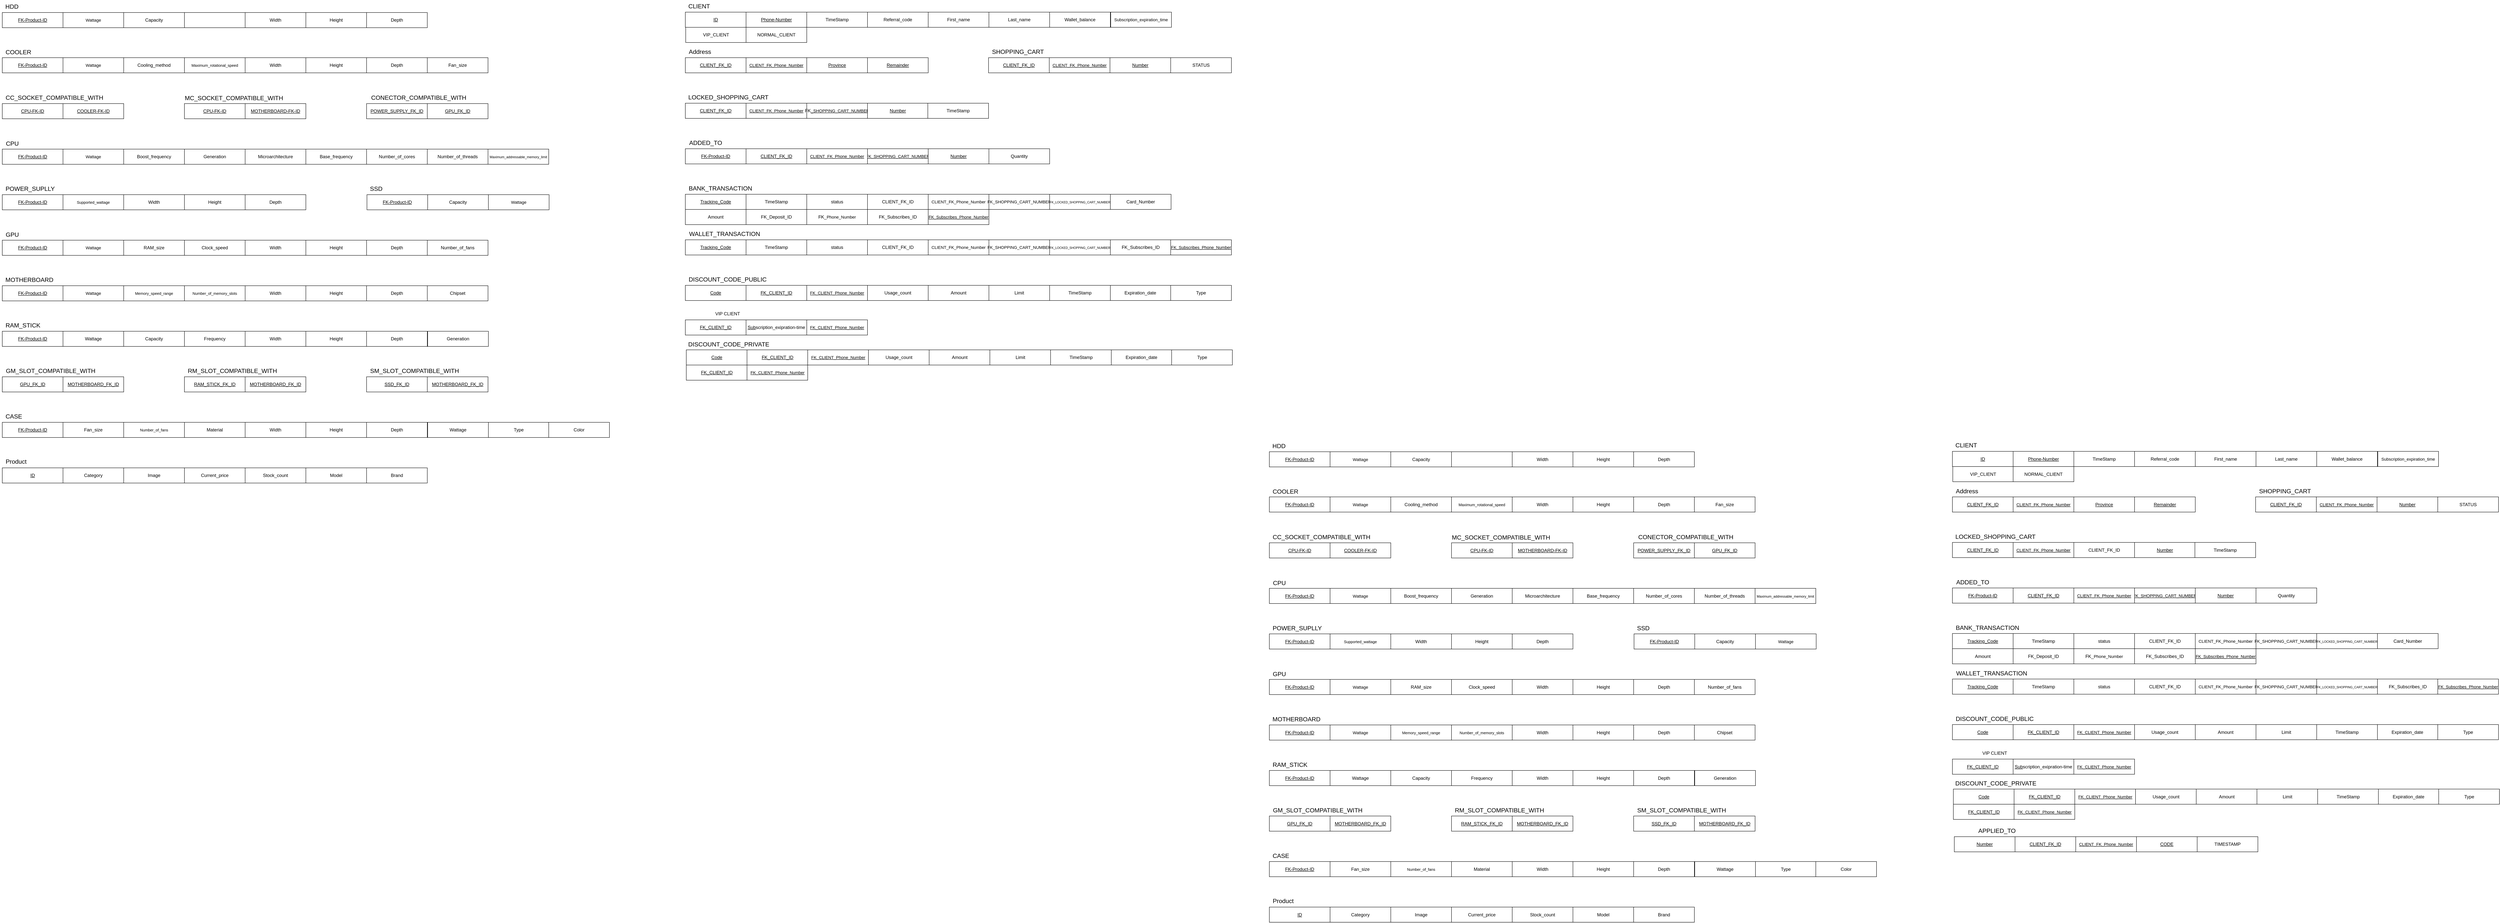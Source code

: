 <mxfile version="25.0.3">
  <diagram name="Page-1" id="dasaUfC-eaYT6S0-bIKv">
    <mxGraphModel dx="4312" dy="1840" grid="0" gridSize="10" guides="1" tooltips="1" connect="1" arrows="1" fold="1" page="0" pageScale="1" pageWidth="850" pageHeight="1100" math="0" shadow="0">
      <root>
        <mxCell id="0" />
        <mxCell id="1" parent="0" />
        <mxCell id="ZFS5k-2wN4FuJaKX298M-1" value="&lt;span&gt;FK-Product-ID&lt;/span&gt;" style="rounded=0;whiteSpace=wrap;html=1;fontStyle=4;verticalAlign=middle;labelBackgroundColor=none;" parent="1" vertex="1">
          <mxGeometry x="-2040" y="-679" width="160" height="40" as="geometry" />
        </mxCell>
        <mxCell id="ZFS5k-2wN4FuJaKX298M-2" value="&lt;font style=&quot;font-size: 16px;&quot;&gt;HDD&lt;/font&gt;" style="text;html=1;align=center;verticalAlign=middle;resizable=0;points=[];autosize=1;strokeColor=none;fillColor=none;labelBackgroundColor=none;" parent="1" vertex="1">
          <mxGeometry x="-2045" y="-710" width="60" height="30" as="geometry" />
        </mxCell>
        <mxCell id="ZFS5k-2wN4FuJaKX298M-3" value="&lt;font data-darkreader-inline-bgcolor=&quot;&quot; style=&quot;font-size: 11px; --darkreader-inline-bgcolor: var(--darkreader-background-e1d5e7, #2b2e30);&quot;&gt;Wattage&lt;/font&gt;" style="rounded=0;whiteSpace=wrap;html=1;labelBackgroundColor=none;" parent="1" vertex="1">
          <mxGeometry x="-1880" y="-679" width="160" height="40" as="geometry" />
        </mxCell>
        <mxCell id="ZFS5k-2wN4FuJaKX298M-4" value="&lt;span style=&quot;--darkreader-inline-bgcolor: var(--darkreader-background-e1d5e7, #2b2e30);&quot; data-darkreader-inline-bgcolor=&quot;&quot;&gt;Rotational_speed&lt;/span&gt;" style="rounded=0;whiteSpace=wrap;html=1;fillColor=default;fontColor=#FFFFFF;labelBackgroundColor=none;" parent="1" vertex="1">
          <mxGeometry x="-1560" y="-679" width="160" height="40" as="geometry" />
        </mxCell>
        <mxCell id="ZFS5k-2wN4FuJaKX298M-5" value="&lt;span data-darkreader-inline-bgcolor=&quot;&quot; style=&quot;--darkreader-inline-bgcolor: var(--darkreader-background-e1d5e7, #2b2e30);&quot;&gt;Capacity&lt;/span&gt;" style="rounded=0;whiteSpace=wrap;html=1;labelBackgroundColor=none;" parent="1" vertex="1">
          <mxGeometry x="-1720" y="-679" width="160" height="40" as="geometry" />
        </mxCell>
        <mxCell id="ZFS5k-2wN4FuJaKX298M-6" value="&lt;span data-darkreader-inline-bgcolor=&quot;&quot; style=&quot;--darkreader-inline-bgcolor: var(--darkreader-background-e1d5e7, #2b2e30);&quot;&gt;Width&lt;br&gt;&lt;/span&gt;" style="rounded=0;whiteSpace=wrap;html=1;labelBackgroundColor=none;" parent="1" vertex="1">
          <mxGeometry x="-1400" y="-679" width="160" height="40" as="geometry" />
        </mxCell>
        <mxCell id="ZFS5k-2wN4FuJaKX298M-7" value="&lt;span data-darkreader-inline-bgcolor=&quot;&quot; style=&quot;--darkreader-inline-bgcolor: var(--darkreader-background-e1d5e7, #2b2e30);&quot;&gt;Depth&lt;br&gt;&lt;/span&gt;" style="rounded=0;whiteSpace=wrap;html=1;labelBackgroundColor=none;" parent="1" vertex="1">
          <mxGeometry x="-1080" y="-679" width="160" height="40" as="geometry" />
        </mxCell>
        <mxCell id="ZFS5k-2wN4FuJaKX298M-8" value="&lt;span data-darkreader-inline-bgcolor=&quot;&quot; style=&quot;--darkreader-inline-bgcolor: var(--darkreader-background-e1d5e7, #2b2e30);&quot;&gt;Height&lt;br&gt;&lt;/span&gt;" style="rounded=0;whiteSpace=wrap;html=1;labelBackgroundColor=none;" parent="1" vertex="1">
          <mxGeometry x="-1240" y="-679" width="160" height="40" as="geometry" />
        </mxCell>
        <mxCell id="ZFS5k-2wN4FuJaKX298M-9" value="FK-Product-ID" style="rounded=0;whiteSpace=wrap;html=1;fontStyle=4;labelBackgroundColor=none;" parent="1" vertex="1">
          <mxGeometry x="-2040" y="-560" width="160" height="40" as="geometry" />
        </mxCell>
        <mxCell id="ZFS5k-2wN4FuJaKX298M-10" value="&lt;font style=&quot;font-size: 16px;&quot;&gt;COOLER&lt;/font&gt;" style="text;html=1;align=center;verticalAlign=middle;resizable=0;points=[];autosize=1;strokeColor=none;fillColor=none;labelBackgroundColor=none;" parent="1" vertex="1">
          <mxGeometry x="-2043" y="-590" width="90" height="30" as="geometry" />
        </mxCell>
        <mxCell id="ZFS5k-2wN4FuJaKX298M-11" value="&lt;font data-darkreader-inline-bgcolor=&quot;&quot; style=&quot;font-size: 11px; --darkreader-inline-bgcolor: var(--darkreader-background-e1d5e7, #2b2e30);&quot;&gt;Wattage&lt;/font&gt;" style="rounded=0;whiteSpace=wrap;html=1;labelBackgroundColor=none;" parent="1" vertex="1">
          <mxGeometry x="-1880" y="-560" width="160" height="40" as="geometry" />
        </mxCell>
        <mxCell id="ZFS5k-2wN4FuJaKX298M-12" value="&lt;font data-darkreader-inline-bgcolor=&quot;&quot; style=&quot;font-size: 10px; --darkreader-inline-bgcolor: var(--darkreader-background-e1d5e7, #2b2e30);&quot;&gt;Maximum_rotational_speed&lt;/font&gt;" style="rounded=0;whiteSpace=wrap;html=1;labelBackgroundColor=none;" parent="1" vertex="1">
          <mxGeometry x="-1560" y="-560" width="160" height="40" as="geometry" />
        </mxCell>
        <mxCell id="ZFS5k-2wN4FuJaKX298M-13" value="&lt;span data-darkreader-inline-bgcolor=&quot;&quot; style=&quot;--darkreader-inline-bgcolor: var(--darkreader-background-e1d5e7, #2b2e30);&quot;&gt;Cooling_method&lt;/span&gt;" style="rounded=0;whiteSpace=wrap;html=1;labelBackgroundColor=none;" parent="1" vertex="1">
          <mxGeometry x="-1720" y="-560" width="160" height="40" as="geometry" />
        </mxCell>
        <mxCell id="ZFS5k-2wN4FuJaKX298M-14" value="&lt;span data-darkreader-inline-bgcolor=&quot;&quot; style=&quot;--darkreader-inline-bgcolor: var(--darkreader-background-e1d5e7, #2b2e30);&quot;&gt;Width&lt;br&gt;&lt;/span&gt;" style="rounded=0;whiteSpace=wrap;html=1;labelBackgroundColor=none;" parent="1" vertex="1">
          <mxGeometry x="-1400" y="-560" width="160" height="40" as="geometry" />
        </mxCell>
        <mxCell id="ZFS5k-2wN4FuJaKX298M-15" value="&lt;span data-darkreader-inline-bgcolor=&quot;&quot; style=&quot;--darkreader-inline-bgcolor: var(--darkreader-background-e1d5e7, #2b2e30);&quot;&gt;Depth&lt;br&gt;&lt;/span&gt;" style="rounded=0;whiteSpace=wrap;html=1;labelBackgroundColor=none;" parent="1" vertex="1">
          <mxGeometry x="-1080" y="-560" width="160" height="40" as="geometry" />
        </mxCell>
        <mxCell id="ZFS5k-2wN4FuJaKX298M-16" value="&lt;span data-darkreader-inline-bgcolor=&quot;&quot; style=&quot;--darkreader-inline-bgcolor: var(--darkreader-background-e1d5e7, #2b2e30);&quot;&gt;Height&lt;br&gt;&lt;/span&gt;" style="rounded=0;whiteSpace=wrap;html=1;labelBackgroundColor=none;" parent="1" vertex="1">
          <mxGeometry x="-1240" y="-560" width="160" height="40" as="geometry" />
        </mxCell>
        <mxCell id="ZFS5k-2wN4FuJaKX298M-17" value="&lt;u&gt;CPU-FK-ID&lt;/u&gt;" style="rounded=0;whiteSpace=wrap;html=1;labelBackgroundColor=none;" parent="1" vertex="1">
          <mxGeometry x="-2040" y="-439" width="160" height="40" as="geometry" />
        </mxCell>
        <mxCell id="ZFS5k-2wN4FuJaKX298M-18" value="CC_SOCKET_COMPATIBLE_WITH" style="text;html=1;align=center;verticalAlign=middle;resizable=0;points=[];autosize=1;strokeColor=none;fillColor=none;fontSize=16;labelBackgroundColor=none;" parent="1" vertex="1">
          <mxGeometry x="-2043" y="-470" width="280" height="30" as="geometry" />
        </mxCell>
        <mxCell id="ZFS5k-2wN4FuJaKX298M-19" value="COOLER-FK-ID" style="rounded=0;whiteSpace=wrap;html=1;fontStyle=4;labelBackgroundColor=none;" parent="1" vertex="1">
          <mxGeometry x="-1880" y="-439" width="160" height="40" as="geometry" />
        </mxCell>
        <mxCell id="ZFS5k-2wN4FuJaKX298M-20" value="&lt;span data-darkreader-inline-bgcolor=&quot;&quot; style=&quot;--darkreader-inline-bgcolor: var(--darkreader-background-e1d5e7, #2b2e30);&quot;&gt;Fan_size&lt;/span&gt;" style="rounded=0;whiteSpace=wrap;html=1;labelBackgroundColor=none;" parent="1" vertex="1">
          <mxGeometry x="-920" y="-560" width="160" height="40" as="geometry" />
        </mxCell>
        <mxCell id="ZFS5k-2wN4FuJaKX298M-21" value="&lt;u&gt;CPU-FK-ID&lt;/u&gt;" style="rounded=0;whiteSpace=wrap;html=1;labelBackgroundColor=none;" parent="1" vertex="1">
          <mxGeometry x="-1560" y="-439" width="160" height="40" as="geometry" />
        </mxCell>
        <mxCell id="ZFS5k-2wN4FuJaKX298M-22" value="MC_SOCKET_COMPATIBLE_WITH" style="text;html=1;align=center;verticalAlign=middle;resizable=0;points=[];autosize=1;strokeColor=none;fillColor=none;fontSize=16;labelBackgroundColor=none;" parent="1" vertex="1">
          <mxGeometry x="-1570" y="-469" width="280" height="30" as="geometry" />
        </mxCell>
        <mxCell id="ZFS5k-2wN4FuJaKX298M-23" value="MOTHERBOARD-FK-ID" style="rounded=0;whiteSpace=wrap;html=1;fontStyle=4;labelBackgroundColor=none;" parent="1" vertex="1">
          <mxGeometry x="-1400" y="-439" width="160" height="40" as="geometry" />
        </mxCell>
        <mxCell id="ZFS5k-2wN4FuJaKX298M-24" value="&lt;u&gt;FK-Product-ID&lt;/u&gt;" style="rounded=0;whiteSpace=wrap;html=1;labelBackgroundColor=none;" parent="1" vertex="1">
          <mxGeometry x="-2040" y="-319" width="160" height="40" as="geometry" />
        </mxCell>
        <mxCell id="ZFS5k-2wN4FuJaKX298M-25" value="&lt;font style=&quot;font-size: 16px;&quot;&gt;CPU&lt;/font&gt;" style="text;html=1;align=center;verticalAlign=middle;resizable=0;points=[];autosize=1;strokeColor=none;fillColor=none;labelBackgroundColor=none;" parent="1" vertex="1">
          <mxGeometry x="-2044" y="-349" width="60" height="30" as="geometry" />
        </mxCell>
        <mxCell id="ZFS5k-2wN4FuJaKX298M-26" value="&lt;font data-darkreader-inline-bgcolor=&quot;&quot; style=&quot;font-size: 11px; --darkreader-inline-bgcolor: var(--darkreader-background-e1d5e7, #2b2e30);&quot;&gt;Wattage&lt;/font&gt;" style="rounded=0;whiteSpace=wrap;html=1;labelBackgroundColor=none;" parent="1" vertex="1">
          <mxGeometry x="-1880" y="-319" width="160" height="40" as="geometry" />
        </mxCell>
        <mxCell id="ZFS5k-2wN4FuJaKX298M-27" value="&lt;font data-darkreader-inline-bgcolor=&quot;&quot; style=&quot;font-size: 12px; --darkreader-inline-bgcolor: var(--darkreader-background-e1d5e7, #2b2e30);&quot;&gt;Generation&lt;/font&gt;" style="rounded=0;whiteSpace=wrap;html=1;labelBackgroundColor=none;" parent="1" vertex="1">
          <mxGeometry x="-1560" y="-319" width="160" height="40" as="geometry" />
        </mxCell>
        <mxCell id="ZFS5k-2wN4FuJaKX298M-28" value="&lt;span data-darkreader-inline-bgcolor=&quot;&quot; style=&quot;--darkreader-inline-bgcolor: var(--darkreader-background-e1d5e7, #2b2e30);&quot;&gt;Boost_frequency&lt;/span&gt;" style="rounded=0;whiteSpace=wrap;html=1;labelBackgroundColor=none;" parent="1" vertex="1">
          <mxGeometry x="-1720" y="-319" width="160" height="40" as="geometry" />
        </mxCell>
        <mxCell id="ZFS5k-2wN4FuJaKX298M-29" value="&lt;span data-darkreader-inline-bgcolor=&quot;&quot; style=&quot;--darkreader-inline-bgcolor: var(--darkreader-background-e1d5e7, #2b2e30);&quot;&gt;Microarchitecture&lt;/span&gt;" style="rounded=0;whiteSpace=wrap;html=1;labelBackgroundColor=none;" parent="1" vertex="1">
          <mxGeometry x="-1400" y="-319" width="160" height="40" as="geometry" />
        </mxCell>
        <mxCell id="ZFS5k-2wN4FuJaKX298M-30" value="&lt;font data-darkreader-inline-bgcolor=&quot;&quot; style=&quot;font-size: 12px; --darkreader-inline-bgcolor: var(--darkreader-background-e1d5e7, #2b2e30);&quot;&gt;Number_of_cores&lt;/font&gt;" style="rounded=0;whiteSpace=wrap;html=1;labelBackgroundColor=none;" parent="1" vertex="1">
          <mxGeometry x="-1080" y="-319" width="160" height="40" as="geometry" />
        </mxCell>
        <mxCell id="ZFS5k-2wN4FuJaKX298M-31" value="&lt;span data-darkreader-inline-bgcolor=&quot;&quot; style=&quot;--darkreader-inline-bgcolor: var(--darkreader-background-e1d5e7, #2b2e30);&quot;&gt;Base_frequency&lt;/span&gt;&lt;span data-darkreader-inline-bgcolor=&quot;&quot; style=&quot;--darkreader-inline-bgcolor: var(--darkreader-background-e1d5e7, #2b2e30);&quot;&gt;&lt;/span&gt;" style="rounded=0;whiteSpace=wrap;html=1;labelBackgroundColor=none;" parent="1" vertex="1">
          <mxGeometry x="-1240" y="-319" width="160" height="40" as="geometry" />
        </mxCell>
        <mxCell id="ZFS5k-2wN4FuJaKX298M-32" value="&lt;font data-darkreader-inline-bgcolor=&quot;&quot; style=&quot;--darkreader-inline-bgcolor: var(--darkreader-background-e1d5e7, #2b2e30); font-size: 9px;&quot;&gt;Maximum_addressable_memory_limit&lt;/font&gt;" style="rounded=0;whiteSpace=wrap;html=1;labelBackgroundColor=none;" parent="1" vertex="1">
          <mxGeometry x="-760" y="-319" width="160" height="40" as="geometry" />
        </mxCell>
        <mxCell id="ZFS5k-2wN4FuJaKX298M-33" value="&lt;font data-darkreader-inline-bgcolor=&quot;&quot; style=&quot;font-size: 12px; --darkreader-inline-bgcolor: var(--darkreader-background-e1d5e7, #2b2e30);&quot;&gt;Number_of_threads&lt;/font&gt;" style="rounded=0;whiteSpace=wrap;html=1;labelBackgroundColor=none;" parent="1" vertex="1">
          <mxGeometry x="-920" y="-319" width="160" height="40" as="geometry" />
        </mxCell>
        <mxCell id="ZFS5k-2wN4FuJaKX298M-34" value="&lt;u&gt;FK-Product-ID&lt;/u&gt;" style="rounded=0;whiteSpace=wrap;html=1;labelBackgroundColor=none;" parent="1" vertex="1">
          <mxGeometry x="-2040" y="-199" width="160" height="40" as="geometry" />
        </mxCell>
        <mxCell id="ZFS5k-2wN4FuJaKX298M-35" value="&lt;font style=&quot;font-size: 16px;&quot;&gt;POWER_SUPLLY&lt;/font&gt;" style="text;html=1;align=center;verticalAlign=middle;resizable=0;points=[];autosize=1;strokeColor=none;fillColor=none;labelBackgroundColor=none;" parent="1" vertex="1">
          <mxGeometry x="-2042" y="-230" width="150" height="30" as="geometry" />
        </mxCell>
        <mxCell id="ZFS5k-2wN4FuJaKX298M-36" value="&lt;font data-darkreader-inline-bgcolor=&quot;&quot; style=&quot;font-size: 10px; --darkreader-inline-bgcolor: var(--darkreader-background-e1d5e7, #2b2e30);&quot;&gt;Supported_wattage&lt;/font&gt;" style="rounded=0;whiteSpace=wrap;html=1;labelBackgroundColor=none;" parent="1" vertex="1">
          <mxGeometry x="-1880" y="-199" width="160" height="40" as="geometry" />
        </mxCell>
        <mxCell id="ZFS5k-2wN4FuJaKX298M-37" value="&lt;span data-darkreader-inline-bgcolor=&quot;&quot; style=&quot;--darkreader-inline-bgcolor: var(--darkreader-background-e1d5e7, #2b2e30);&quot;&gt;Width&lt;br&gt;&lt;/span&gt;" style="rounded=0;whiteSpace=wrap;html=1;labelBackgroundColor=none;" parent="1" vertex="1">
          <mxGeometry x="-1720" y="-199" width="160" height="40" as="geometry" />
        </mxCell>
        <mxCell id="ZFS5k-2wN4FuJaKX298M-38" value="&lt;span data-darkreader-inline-bgcolor=&quot;&quot; style=&quot;--darkreader-inline-bgcolor: var(--darkreader-background-e1d5e7, #2b2e30);&quot;&gt;Depth&lt;br&gt;&lt;/span&gt;" style="rounded=0;whiteSpace=wrap;html=1;labelBackgroundColor=none;" parent="1" vertex="1">
          <mxGeometry x="-1400" y="-199" width="160" height="40" as="geometry" />
        </mxCell>
        <mxCell id="ZFS5k-2wN4FuJaKX298M-39" value="&lt;span data-darkreader-inline-bgcolor=&quot;&quot; style=&quot;--darkreader-inline-bgcolor: var(--darkreader-background-e1d5e7, #2b2e30);&quot;&gt;Height&lt;br&gt;&lt;/span&gt;" style="rounded=0;whiteSpace=wrap;html=1;labelBackgroundColor=none;" parent="1" vertex="1">
          <mxGeometry x="-1560" y="-199" width="160" height="40" as="geometry" />
        </mxCell>
        <mxCell id="ZFS5k-2wN4FuJaKX298M-40" value="&lt;u&gt;FK-Product-ID&lt;/u&gt;" style="rounded=0;whiteSpace=wrap;html=1;labelBackgroundColor=none;" parent="1" vertex="1">
          <mxGeometry x="-2040" y="-79" width="160" height="40" as="geometry" />
        </mxCell>
        <mxCell id="ZFS5k-2wN4FuJaKX298M-41" value="&lt;font style=&quot;font-size: 16px;&quot;&gt;GPU&lt;/font&gt;" style="text;html=1;align=center;verticalAlign=middle;resizable=0;points=[];autosize=1;strokeColor=none;fillColor=none;labelBackgroundColor=none;" parent="1" vertex="1">
          <mxGeometry x="-2044" y="-109" width="60" height="30" as="geometry" />
        </mxCell>
        <mxCell id="ZFS5k-2wN4FuJaKX298M-42" value="&lt;font data-darkreader-inline-bgcolor=&quot;&quot; style=&quot;font-size: 11px; --darkreader-inline-bgcolor: var(--darkreader-background-e1d5e7, #2b2e30);&quot;&gt;Wattage&lt;/font&gt;" style="rounded=0;whiteSpace=wrap;html=1;labelBackgroundColor=none;" parent="1" vertex="1">
          <mxGeometry x="-1880" y="-79" width="160" height="40" as="geometry" />
        </mxCell>
        <mxCell id="ZFS5k-2wN4FuJaKX298M-43" value="&lt;span data-darkreader-inline-bgcolor=&quot;&quot; style=&quot;--darkreader-inline-bgcolor: var(--darkreader-background-e1d5e7, #2b2e30);&quot;&gt;Clock_speed&lt;/span&gt;" style="rounded=0;whiteSpace=wrap;html=1;labelBackgroundColor=none;" parent="1" vertex="1">
          <mxGeometry x="-1560" y="-79" width="160" height="40" as="geometry" />
        </mxCell>
        <mxCell id="ZFS5k-2wN4FuJaKX298M-44" value="&lt;span data-darkreader-inline-bgcolor=&quot;&quot; style=&quot;--darkreader-inline-bgcolor: var(--darkreader-background-e1d5e7, #2b2e30);&quot;&gt;RAM_size&lt;/span&gt;" style="rounded=0;whiteSpace=wrap;html=1;labelBackgroundColor=none;" parent="1" vertex="1">
          <mxGeometry x="-1720" y="-79" width="160" height="40" as="geometry" />
        </mxCell>
        <mxCell id="ZFS5k-2wN4FuJaKX298M-45" value="&lt;span data-darkreader-inline-bgcolor=&quot;&quot; style=&quot;--darkreader-inline-bgcolor: var(--darkreader-background-e1d5e7, #2b2e30);&quot;&gt;Width&lt;br&gt;&lt;/span&gt;" style="rounded=0;whiteSpace=wrap;html=1;labelBackgroundColor=none;" parent="1" vertex="1">
          <mxGeometry x="-1400" y="-79" width="160" height="40" as="geometry" />
        </mxCell>
        <mxCell id="ZFS5k-2wN4FuJaKX298M-46" value="&lt;span data-darkreader-inline-bgcolor=&quot;&quot; style=&quot;--darkreader-inline-bgcolor: var(--darkreader-background-e1d5e7, #2b2e30);&quot;&gt;Depth&lt;br&gt;&lt;/span&gt;" style="rounded=0;whiteSpace=wrap;html=1;labelBackgroundColor=none;" parent="1" vertex="1">
          <mxGeometry x="-1080" y="-79" width="160" height="40" as="geometry" />
        </mxCell>
        <mxCell id="ZFS5k-2wN4FuJaKX298M-47" value="&lt;span data-darkreader-inline-bgcolor=&quot;&quot; style=&quot;--darkreader-inline-bgcolor: var(--darkreader-background-e1d5e7, #2b2e30);&quot;&gt;Height&lt;br&gt;&lt;/span&gt;" style="rounded=0;whiteSpace=wrap;html=1;labelBackgroundColor=none;" parent="1" vertex="1">
          <mxGeometry x="-1240" y="-79" width="160" height="40" as="geometry" />
        </mxCell>
        <mxCell id="ZFS5k-2wN4FuJaKX298M-48" value="&lt;span data-darkreader-inline-bgcolor=&quot;&quot; style=&quot;--darkreader-inline-bgcolor: var(--darkreader-background-e1d5e7, #2b2e30);&quot;&gt;Number_of_fans&lt;/span&gt;" style="rounded=0;whiteSpace=wrap;html=1;labelBackgroundColor=none;" parent="1" vertex="1">
          <mxGeometry x="-920" y="-79" width="160" height="40" as="geometry" />
        </mxCell>
        <mxCell id="ZFS5k-2wN4FuJaKX298M-49" value="&lt;u&gt;FK-Product-ID&lt;/u&gt;" style="rounded=0;whiteSpace=wrap;html=1;labelBackgroundColor=none;" parent="1" vertex="1">
          <mxGeometry x="-1079" y="-199" width="160" height="40" as="geometry" />
        </mxCell>
        <mxCell id="ZFS5k-2wN4FuJaKX298M-50" value="&lt;font&gt;SSD&lt;br&gt;&lt;/font&gt;" style="text;html=1;align=center;verticalAlign=middle;resizable=0;points=[];autosize=1;strokeColor=none;fillColor=none;fontSize=16;labelBackgroundColor=none;" parent="1" vertex="1">
          <mxGeometry x="-1085" y="-230" width="60" height="30" as="geometry" />
        </mxCell>
        <mxCell id="ZFS5k-2wN4FuJaKX298M-51" value="&lt;span style=&quot;--darkreader-inline-bgcolor: var(--darkreader-background-e1d5e7, #2b2e30);&quot; data-darkreader-inline-bgcolor=&quot;&quot;&gt;Capacity&lt;/span&gt;" style="rounded=0;whiteSpace=wrap;html=1;fontStyle=0;labelBackgroundColor=none;" parent="1" vertex="1">
          <mxGeometry x="-919" y="-199" width="160" height="40" as="geometry" />
        </mxCell>
        <mxCell id="ZFS5k-2wN4FuJaKX298M-52" value="&lt;font style=&quot;font-size: 11px; --darkreader-inline-bgcolor: var(--darkreader-background-e1d5e7, #2b2e30);&quot; data-darkreader-inline-bgcolor=&quot;&quot;&gt;Wattage&lt;/font&gt;" style="rounded=0;whiteSpace=wrap;html=1;fontStyle=0;labelBackgroundColor=none;" parent="1" vertex="1">
          <mxGeometry x="-759" y="-199" width="160" height="40" as="geometry" />
        </mxCell>
        <mxCell id="ZFS5k-2wN4FuJaKX298M-53" value="&lt;u&gt;FK-Product-ID&lt;/u&gt;" style="rounded=0;whiteSpace=wrap;html=1;labelBackgroundColor=none;" parent="1" vertex="1">
          <mxGeometry x="-2040" y="41" width="160" height="40" as="geometry" />
        </mxCell>
        <mxCell id="ZFS5k-2wN4FuJaKX298M-54" value="&lt;font style=&quot;font-size: 16px;&quot;&gt;MOTHERBOARD&lt;/font&gt;" style="text;html=1;align=center;verticalAlign=middle;resizable=0;points=[];autosize=1;strokeColor=none;fillColor=none;labelBackgroundColor=none;" parent="1" vertex="1">
          <mxGeometry x="-2044" y="10" width="150" height="30" as="geometry" />
        </mxCell>
        <mxCell id="ZFS5k-2wN4FuJaKX298M-55" value="&lt;font data-darkreader-inline-bgcolor=&quot;&quot; style=&quot;font-size: 11px; --darkreader-inline-bgcolor: var(--darkreader-background-e1d5e7, #2b2e30);&quot;&gt;Wattage&lt;/font&gt;" style="rounded=0;whiteSpace=wrap;html=1;labelBackgroundColor=none;" parent="1" vertex="1">
          <mxGeometry x="-1880" y="41" width="160" height="40" as="geometry" />
        </mxCell>
        <mxCell id="ZFS5k-2wN4FuJaKX298M-56" value="&lt;font data-darkreader-inline-bgcolor=&quot;&quot; style=&quot;font-size: 10px; --darkreader-inline-bgcolor: var(--darkreader-background-e1d5e7, #2b2e30);&quot;&gt;Number_of_memory_&lt;font style=&quot;font-size: 10px;&quot;&gt;slots&lt;/font&gt;&lt;/font&gt;" style="rounded=0;whiteSpace=wrap;html=1;labelBackgroundColor=none;" parent="1" vertex="1">
          <mxGeometry x="-1560" y="41" width="160" height="40" as="geometry" />
        </mxCell>
        <mxCell id="ZFS5k-2wN4FuJaKX298M-57" value="&lt;font data-darkreader-inline-bgcolor=&quot;&quot; style=&quot;font-size: 10px; --darkreader-inline-bgcolor: var(--darkreader-background-e1d5e7, #2b2e30);&quot;&gt;Memory_speed&lt;/font&gt;&lt;font data-darkreader-inline-bgcolor=&quot;&quot; style=&quot;font-size: 10px; --darkreader-inline-bgcolor: var(--darkreader-background-e1d5e7, #2b2e30);&quot;&gt;_range&lt;/font&gt;" style="rounded=0;whiteSpace=wrap;html=1;labelBackgroundColor=none;" parent="1" vertex="1">
          <mxGeometry x="-1720" y="41" width="160" height="40" as="geometry" />
        </mxCell>
        <mxCell id="ZFS5k-2wN4FuJaKX298M-58" value="&lt;span data-darkreader-inline-bgcolor=&quot;&quot; style=&quot;--darkreader-inline-bgcolor: var(--darkreader-background-e1d5e7, #2b2e30);&quot;&gt;Width&lt;br&gt;&lt;/span&gt;" style="rounded=0;whiteSpace=wrap;html=1;labelBackgroundColor=none;" parent="1" vertex="1">
          <mxGeometry x="-1400" y="41" width="160" height="40" as="geometry" />
        </mxCell>
        <mxCell id="ZFS5k-2wN4FuJaKX298M-59" value="&lt;span data-darkreader-inline-bgcolor=&quot;&quot; style=&quot;--darkreader-inline-bgcolor: var(--darkreader-background-e1d5e7, #2b2e30);&quot;&gt;Depth&lt;br&gt;&lt;/span&gt;" style="rounded=0;whiteSpace=wrap;html=1;labelBackgroundColor=none;" parent="1" vertex="1">
          <mxGeometry x="-1080" y="41" width="160" height="40" as="geometry" />
        </mxCell>
        <mxCell id="ZFS5k-2wN4FuJaKX298M-60" value="&lt;span data-darkreader-inline-bgcolor=&quot;&quot; style=&quot;--darkreader-inline-bgcolor: var(--darkreader-background-e1d5e7, #2b2e30);&quot;&gt;Height&lt;br&gt;&lt;/span&gt;" style="rounded=0;whiteSpace=wrap;html=1;labelBackgroundColor=none;" parent="1" vertex="1">
          <mxGeometry x="-1240" y="41" width="160" height="40" as="geometry" />
        </mxCell>
        <mxCell id="ZFS5k-2wN4FuJaKX298M-61" value="CONECTOR_COMPATIBLE_WITH" style="text;html=1;align=center;verticalAlign=middle;resizable=0;points=[];autosize=1;strokeColor=none;fillColor=none;fontSize=16;labelBackgroundColor=none;" parent="1" vertex="1">
          <mxGeometry x="-1078" y="-470" width="270" height="30" as="geometry" />
        </mxCell>
        <mxCell id="ZFS5k-2wN4FuJaKX298M-62" value="&lt;u&gt;POWER_SUPPLY_FK_ID&lt;/u&gt;" style="rounded=0;whiteSpace=wrap;html=1;labelBackgroundColor=none;" parent="1" vertex="1">
          <mxGeometry x="-1080" y="-439" width="160" height="40" as="geometry" />
        </mxCell>
        <mxCell id="ZFS5k-2wN4FuJaKX298M-63" value="GPU_FK_ID" style="rounded=0;whiteSpace=wrap;html=1;fontStyle=4;labelBackgroundColor=none;" parent="1" vertex="1">
          <mxGeometry x="-920" y="-439" width="160" height="40" as="geometry" />
        </mxCell>
        <mxCell id="ZFS5k-2wN4FuJaKX298M-64" value="&lt;span data-darkreader-inline-bgcolor=&quot;&quot; style=&quot;--darkreader-inline-bgcolor: var(--darkreader-background-e1d5e7, #2b2e30);&quot;&gt;Chipset&lt;/span&gt;" style="rounded=0;whiteSpace=wrap;html=1;labelBackgroundColor=none;" parent="1" vertex="1">
          <mxGeometry x="-920" y="41" width="160" height="40" as="geometry" />
        </mxCell>
        <mxCell id="ZFS5k-2wN4FuJaKX298M-65" value="&lt;u&gt;FK-Product-ID&lt;/u&gt;" style="rounded=0;whiteSpace=wrap;html=1;labelBackgroundColor=none;" parent="1" vertex="1">
          <mxGeometry x="-2040" y="161" width="160" height="40" as="geometry" />
        </mxCell>
        <mxCell id="ZFS5k-2wN4FuJaKX298M-66" value="&lt;font style=&quot;font-size: 16px;&quot;&gt;RAM_STICK&lt;/font&gt;" style="text;html=1;align=center;verticalAlign=middle;resizable=0;points=[];autosize=1;strokeColor=none;fillColor=none;labelBackgroundColor=none;" parent="1" vertex="1">
          <mxGeometry x="-2046" y="130" width="120" height="30" as="geometry" />
        </mxCell>
        <mxCell id="ZFS5k-2wN4FuJaKX298M-67" value="&lt;span data-darkreader-inline-bgcolor=&quot;&quot; style=&quot;--darkreader-inline-bgcolor: var(--darkreader-background-e1d5e7, #2b2e30);&quot;&gt;Wattage&lt;/span&gt;" style="rounded=0;whiteSpace=wrap;html=1;labelBackgroundColor=none;" parent="1" vertex="1">
          <mxGeometry x="-1880" y="161" width="160" height="40" as="geometry" />
        </mxCell>
        <mxCell id="ZFS5k-2wN4FuJaKX298M-68" value="&lt;span data-darkreader-inline-bgcolor=&quot;&quot; style=&quot;--darkreader-inline-bgcolor: var(--darkreader-background-e1d5e7, #2b2e30);&quot;&gt;Frequency&lt;/span&gt;" style="rounded=0;whiteSpace=wrap;html=1;labelBackgroundColor=none;" parent="1" vertex="1">
          <mxGeometry x="-1560" y="161" width="160" height="40" as="geometry" />
        </mxCell>
        <mxCell id="ZFS5k-2wN4FuJaKX298M-69" value="&lt;span data-darkreader-inline-bgcolor=&quot;&quot; style=&quot;--darkreader-inline-bgcolor: var(--darkreader-background-e1d5e7, #2b2e30);&quot;&gt;Capacity&lt;/span&gt;" style="rounded=0;whiteSpace=wrap;html=1;labelBackgroundColor=none;" parent="1" vertex="1">
          <mxGeometry x="-1720" y="161" width="160" height="40" as="geometry" />
        </mxCell>
        <mxCell id="ZFS5k-2wN4FuJaKX298M-70" value="&lt;span data-darkreader-inline-bgcolor=&quot;&quot; style=&quot;--darkreader-inline-bgcolor: var(--darkreader-background-e1d5e7, #2b2e30);&quot;&gt;Width&lt;br&gt;&lt;/span&gt;" style="rounded=0;whiteSpace=wrap;html=1;labelBackgroundColor=none;" parent="1" vertex="1">
          <mxGeometry x="-1400" y="161" width="160" height="40" as="geometry" />
        </mxCell>
        <mxCell id="ZFS5k-2wN4FuJaKX298M-71" value="&lt;span data-darkreader-inline-bgcolor=&quot;&quot; style=&quot;--darkreader-inline-bgcolor: var(--darkreader-background-e1d5e7, #2b2e30);&quot;&gt;Depth&lt;br&gt;&lt;/span&gt;" style="rounded=0;whiteSpace=wrap;html=1;labelBackgroundColor=none;" parent="1" vertex="1">
          <mxGeometry x="-1080" y="161" width="160" height="40" as="geometry" />
        </mxCell>
        <mxCell id="ZFS5k-2wN4FuJaKX298M-72" value="&lt;span data-darkreader-inline-bgcolor=&quot;&quot; style=&quot;--darkreader-inline-bgcolor: var(--darkreader-background-e1d5e7, #2b2e30);&quot;&gt;Height&lt;br&gt;&lt;/span&gt;" style="rounded=0;whiteSpace=wrap;html=1;labelBackgroundColor=none;" parent="1" vertex="1">
          <mxGeometry x="-1240" y="161" width="160" height="40" as="geometry" />
        </mxCell>
        <mxCell id="ZFS5k-2wN4FuJaKX298M-73" value="&lt;span data-darkreader-inline-bgcolor=&quot;&quot; style=&quot;--darkreader-inline-bgcolor: var(--darkreader-background-e1d5e7, #2b2e30);&quot;&gt;Generation&lt;/span&gt;" style="rounded=0;whiteSpace=wrap;html=1;labelBackgroundColor=none;" parent="1" vertex="1">
          <mxGeometry x="-919" y="161" width="160" height="40" as="geometry" />
        </mxCell>
        <mxCell id="ZFS5k-2wN4FuJaKX298M-74" value="GPU_FK_ID" style="rounded=0;whiteSpace=wrap;html=1;fontStyle=4;labelBackgroundColor=none;" parent="1" vertex="1">
          <mxGeometry x="-2040" y="281" width="160" height="40" as="geometry" />
        </mxCell>
        <mxCell id="ZFS5k-2wN4FuJaKX298M-75" value="MOTHERBOARD_FK_ID" style="rounded=0;whiteSpace=wrap;html=1;fontStyle=4;labelBackgroundColor=none;" parent="1" vertex="1">
          <mxGeometry x="-1880" y="281" width="160" height="40" as="geometry" />
        </mxCell>
        <mxCell id="ZFS5k-2wN4FuJaKX298M-76" value="&lt;font style=&quot;font-size: 16px;&quot;&gt;GM_SLOT_COMPATIBLE_WITH&lt;/font&gt;" style="text;html=1;align=center;verticalAlign=middle;resizable=0;points=[];autosize=1;strokeColor=none;fillColor=none;labelBackgroundColor=none;" parent="1" vertex="1">
          <mxGeometry x="-2043" y="250" width="260" height="30" as="geometry" />
        </mxCell>
        <mxCell id="ZFS5k-2wN4FuJaKX298M-77" value="RAM_STICK_FK_ID" style="rounded=0;whiteSpace=wrap;html=1;fontStyle=4;labelBackgroundColor=none;" parent="1" vertex="1">
          <mxGeometry x="-1560" y="281" width="160" height="40" as="geometry" />
        </mxCell>
        <mxCell id="ZFS5k-2wN4FuJaKX298M-78" value="MOTHERBOARD_FK_ID" style="rounded=0;whiteSpace=wrap;html=1;fontStyle=4;labelBackgroundColor=none;" parent="1" vertex="1">
          <mxGeometry x="-1400" y="281" width="160" height="40" as="geometry" />
        </mxCell>
        <mxCell id="ZFS5k-2wN4FuJaKX298M-79" value="&lt;font style=&quot;font-size: 16px;&quot;&gt;RM_SLOT_COMPATIBLE_WITH&lt;/font&gt;" style="text;html=1;align=center;verticalAlign=middle;resizable=0;points=[];autosize=1;strokeColor=none;fillColor=none;labelBackgroundColor=none;" parent="1" vertex="1">
          <mxGeometry x="-1564" y="250" width="260" height="30" as="geometry" />
        </mxCell>
        <mxCell id="ZFS5k-2wN4FuJaKX298M-80" value="SSD_FK_ID" style="rounded=0;whiteSpace=wrap;html=1;fontStyle=4;labelBackgroundColor=none;" parent="1" vertex="1">
          <mxGeometry x="-1080" y="281" width="160" height="40" as="geometry" />
        </mxCell>
        <mxCell id="ZFS5k-2wN4FuJaKX298M-81" value="MOTHERBOARD_FK_ID" style="rounded=0;whiteSpace=wrap;html=1;fontStyle=4;labelBackgroundColor=none;" parent="1" vertex="1">
          <mxGeometry x="-920" y="281" width="160" height="40" as="geometry" />
        </mxCell>
        <mxCell id="ZFS5k-2wN4FuJaKX298M-82" value="&lt;font style=&quot;font-size: 16px;&quot;&gt;SM_SLOT_COMPATIBLE_WITH&lt;br&gt;&lt;/font&gt;" style="text;html=1;align=center;verticalAlign=middle;resizable=0;points=[];autosize=1;strokeColor=none;fillColor=none;labelBackgroundColor=none;" parent="1" vertex="1">
          <mxGeometry x="-1084" y="250" width="260" height="30" as="geometry" />
        </mxCell>
        <mxCell id="ZFS5k-2wN4FuJaKX298M-83" value="&lt;u&gt;FK-Product-ID&lt;/u&gt;" style="rounded=0;whiteSpace=wrap;html=1;labelBackgroundColor=none;" parent="1" vertex="1">
          <mxGeometry x="-2040" y="401" width="160" height="40" as="geometry" />
        </mxCell>
        <mxCell id="ZFS5k-2wN4FuJaKX298M-84" value="&lt;font style=&quot;font-size: 16px;&quot;&gt;CASE&lt;/font&gt;" style="text;html=1;align=center;verticalAlign=middle;resizable=0;points=[];autosize=1;strokeColor=none;fillColor=none;labelBackgroundColor=none;" parent="1" vertex="1">
          <mxGeometry x="-2045" y="370" width="70" height="30" as="geometry" />
        </mxCell>
        <mxCell id="ZFS5k-2wN4FuJaKX298M-85" value="&lt;span data-darkreader-inline-bgcolor=&quot;&quot; style=&quot;--darkreader-inline-bgcolor: var(--darkreader-background-e1d5e7, #2b2e30);&quot;&gt;Fan_size&lt;/span&gt;" style="rounded=0;whiteSpace=wrap;html=1;labelBackgroundColor=none;" parent="1" vertex="1">
          <mxGeometry x="-1880" y="401" width="160" height="40" as="geometry" />
        </mxCell>
        <mxCell id="ZFS5k-2wN4FuJaKX298M-86" value="&lt;span data-darkreader-inline-bgcolor=&quot;&quot; style=&quot;--darkreader-inline-bgcolor: var(--darkreader-background-e1d5e7, #2b2e30);&quot;&gt;Material&lt;/span&gt;" style="rounded=0;whiteSpace=wrap;html=1;labelBackgroundColor=none;" parent="1" vertex="1">
          <mxGeometry x="-1560" y="401" width="160" height="40" as="geometry" />
        </mxCell>
        <mxCell id="ZFS5k-2wN4FuJaKX298M-87" value="&lt;font data-darkreader-inline-bgcolor=&quot;&quot; style=&quot;font-size: 10px; --darkreader-inline-bgcolor: var(--darkreader-background-e1d5e7, #2b2e30);&quot;&gt;Number_of_fans&lt;/font&gt;" style="rounded=0;whiteSpace=wrap;html=1;labelBackgroundColor=none;" parent="1" vertex="1">
          <mxGeometry x="-1720" y="401" width="160" height="40" as="geometry" />
        </mxCell>
        <mxCell id="ZFS5k-2wN4FuJaKX298M-88" value="&lt;span data-darkreader-inline-bgcolor=&quot;&quot; style=&quot;--darkreader-inline-bgcolor: var(--darkreader-background-e1d5e7, #2b2e30);&quot;&gt;Width&lt;br&gt;&lt;/span&gt;" style="rounded=0;whiteSpace=wrap;html=1;labelBackgroundColor=none;" parent="1" vertex="1">
          <mxGeometry x="-1400" y="401" width="160" height="40" as="geometry" />
        </mxCell>
        <mxCell id="ZFS5k-2wN4FuJaKX298M-89" value="&lt;span data-darkreader-inline-bgcolor=&quot;&quot; style=&quot;--darkreader-inline-bgcolor: var(--darkreader-background-e1d5e7, #2b2e30);&quot;&gt;Depth&lt;br&gt;&lt;/span&gt;" style="rounded=0;whiteSpace=wrap;html=1;labelBackgroundColor=none;" parent="1" vertex="1">
          <mxGeometry x="-1080" y="401" width="160" height="40" as="geometry" />
        </mxCell>
        <mxCell id="ZFS5k-2wN4FuJaKX298M-90" value="&lt;span data-darkreader-inline-bgcolor=&quot;&quot; style=&quot;--darkreader-inline-bgcolor: var(--darkreader-background-e1d5e7, #2b2e30);&quot;&gt;Height&lt;br&gt;&lt;/span&gt;" style="rounded=0;whiteSpace=wrap;html=1;labelBackgroundColor=none;" parent="1" vertex="1">
          <mxGeometry x="-1240" y="401" width="160" height="40" as="geometry" />
        </mxCell>
        <mxCell id="ZFS5k-2wN4FuJaKX298M-91" value="&lt;span data-darkreader-inline-bgcolor=&quot;&quot; style=&quot;--darkreader-inline-bgcolor: var(--darkreader-background-e1d5e7, #2b2e30);&quot;&gt;Wattage&lt;/span&gt;" style="rounded=0;whiteSpace=wrap;html=1;labelBackgroundColor=none;" parent="1" vertex="1">
          <mxGeometry x="-919" y="401" width="160" height="40" as="geometry" />
        </mxCell>
        <mxCell id="ZFS5k-2wN4FuJaKX298M-92" value="&lt;span data-darkreader-inline-bgcolor=&quot;&quot; style=&quot;--darkreader-inline-bgcolor: var(--darkreader-background-e1d5e7, #2b2e30);&quot;&gt;Type&lt;/span&gt;" style="rounded=0;whiteSpace=wrap;html=1;labelBackgroundColor=none;" parent="1" vertex="1">
          <mxGeometry x="-759" y="401" width="160" height="40" as="geometry" />
        </mxCell>
        <mxCell id="ZFS5k-2wN4FuJaKX298M-93" value="&lt;u&gt;ID&lt;/u&gt;" style="rounded=0;whiteSpace=wrap;html=1;labelBackgroundColor=none;" parent="1" vertex="1">
          <mxGeometry x="-2040" y="521" width="160" height="40" as="geometry" />
        </mxCell>
        <mxCell id="ZFS5k-2wN4FuJaKX298M-94" value="&lt;font style=&quot;font-size: 16px;&quot;&gt;Product&lt;br&gt;&lt;/font&gt;" style="text;html=1;align=center;verticalAlign=middle;resizable=0;points=[];autosize=1;strokeColor=none;fillColor=none;labelBackgroundColor=none;" parent="1" vertex="1">
          <mxGeometry x="-2044" y="489" width="80" height="30" as="geometry" />
        </mxCell>
        <mxCell id="ZFS5k-2wN4FuJaKX298M-95" value="&lt;span data-darkreader-inline-bgcolor=&quot;&quot; style=&quot;--darkreader-inline-bgcolor: var(--darkreader-background-e1d5e7, #2b2e30);&quot;&gt;Category&lt;/span&gt;" style="rounded=0;whiteSpace=wrap;html=1;labelBackgroundColor=none;" parent="1" vertex="1">
          <mxGeometry x="-1880" y="521" width="160" height="40" as="geometry" />
        </mxCell>
        <mxCell id="ZFS5k-2wN4FuJaKX298M-96" value="&lt;span data-darkreader-inline-bgcolor=&quot;&quot; style=&quot;--darkreader-inline-bgcolor: var(--darkreader-background-e1d5e7, #2b2e30);&quot;&gt;Current_price&lt;/span&gt;" style="rounded=0;whiteSpace=wrap;html=1;labelBackgroundColor=none;" parent="1" vertex="1">
          <mxGeometry x="-1560" y="521" width="160" height="40" as="geometry" />
        </mxCell>
        <mxCell id="ZFS5k-2wN4FuJaKX298M-97" value="&lt;span data-darkreader-inline-bgcolor=&quot;&quot; style=&quot;--darkreader-inline-bgcolor: var(--darkreader-background-e1d5e7, #2b2e30);&quot;&gt;Image&lt;/span&gt;" style="rounded=0;whiteSpace=wrap;html=1;labelBackgroundColor=none;" parent="1" vertex="1">
          <mxGeometry x="-1720" y="521" width="160" height="40" as="geometry" />
        </mxCell>
        <mxCell id="ZFS5k-2wN4FuJaKX298M-98" value="&lt;span data-darkreader-inline-bgcolor=&quot;&quot; style=&quot;--darkreader-inline-bgcolor: var(--darkreader-background-e1d5e7, #2b2e30);&quot;&gt;Stock_count&lt;/span&gt;" style="rounded=0;whiteSpace=wrap;html=1;labelBackgroundColor=none;" parent="1" vertex="1">
          <mxGeometry x="-1400" y="521" width="160" height="40" as="geometry" />
        </mxCell>
        <mxCell id="ZFS5k-2wN4FuJaKX298M-99" value="&lt;span data-darkreader-inline-bgcolor=&quot;&quot; style=&quot;--darkreader-inline-bgcolor: var(--darkreader-background-e1d5e7, #2b2e30);&quot;&gt;Brand&lt;/span&gt;" style="rounded=0;whiteSpace=wrap;html=1;labelBackgroundColor=none;" parent="1" vertex="1">
          <mxGeometry x="-1080" y="521" width="160" height="40" as="geometry" />
        </mxCell>
        <mxCell id="ZFS5k-2wN4FuJaKX298M-100" value="&lt;span data-darkreader-inline-bgcolor=&quot;&quot; style=&quot;--darkreader-inline-bgcolor: var(--darkreader-background-e1d5e7, #2b2e30);&quot;&gt;Model&lt;/span&gt;" style="rounded=0;whiteSpace=wrap;html=1;labelBackgroundColor=none;" parent="1" vertex="1">
          <mxGeometry x="-1240" y="521" width="160" height="40" as="geometry" />
        </mxCell>
        <mxCell id="ZFS5k-2wN4FuJaKX298M-101" value="&lt;span data-darkreader-inline-bgcolor=&quot;&quot; style=&quot;--darkreader-inline-bgcolor: var(--darkreader-background-e1d5e7, #2b2e30);&quot;&gt;Color&lt;br&gt;&lt;/span&gt;" style="rounded=0;whiteSpace=wrap;html=1;labelBackgroundColor=none;" parent="1" vertex="1">
          <mxGeometry x="-600" y="401" width="160" height="40" as="geometry" />
        </mxCell>
        <mxCell id="ZFS5k-2wN4FuJaKX298M-102" value="ID" style="rounded=0;whiteSpace=wrap;html=1;fontStyle=4;verticalAlign=middle;labelBackgroundColor=none;" parent="1" vertex="1">
          <mxGeometry x="-240" y="-680" width="160" height="40" as="geometry" />
        </mxCell>
        <mxCell id="ZFS5k-2wN4FuJaKX298M-103" value="&lt;font style=&quot;font-size: 16px;&quot;&gt;CLIENT&lt;/font&gt;" style="text;html=1;align=center;verticalAlign=middle;resizable=0;points=[];autosize=1;strokeColor=none;fillColor=none;labelBackgroundColor=none;" parent="1" vertex="1">
          <mxGeometry x="-242" y="-712" width="75" height="31" as="geometry" />
        </mxCell>
        <mxCell id="ZFS5k-2wN4FuJaKX298M-104" value="Phone-Number" style="rounded=0;whiteSpace=wrap;html=1;fontStyle=4;labelBackgroundColor=none;" parent="1" vertex="1">
          <mxGeometry x="-80" y="-680" width="160" height="40" as="geometry" />
        </mxCell>
        <mxCell id="ZFS5k-2wN4FuJaKX298M-105" value="&lt;span data-darkreader-inline-bgcolor=&quot;&quot; style=&quot;--darkreader-inline-bgcolor: var(--darkreader-background-e1d5e7, #2b2e30);&quot;&gt;Referral_code&lt;/span&gt;" style="rounded=0;whiteSpace=wrap;html=1;fillColor=default;fontColor=#000000;labelBackgroundColor=none;" parent="1" vertex="1">
          <mxGeometry x="240" y="-680" width="160" height="40" as="geometry" />
        </mxCell>
        <mxCell id="ZFS5k-2wN4FuJaKX298M-106" value="TimeStamp" style="rounded=0;whiteSpace=wrap;html=1;labelBackgroundColor=none;" parent="1" vertex="1">
          <mxGeometry x="80" y="-680" width="160" height="40" as="geometry" />
        </mxCell>
        <mxCell id="ZFS5k-2wN4FuJaKX298M-107" value="&lt;font data-darkreader-inline-bgcolor=&quot;&quot; style=&quot;font-size: 12px; --darkreader-inline-bgcolor: var(--darkreader-background-e1d5e7, #2b2e30);&quot;&gt;First_name&lt;/font&gt;" style="rounded=0;whiteSpace=wrap;html=1;labelBackgroundColor=none;" parent="1" vertex="1">
          <mxGeometry x="400" y="-680" width="160" height="40" as="geometry" />
        </mxCell>
        <mxCell id="ZFS5k-2wN4FuJaKX298M-108" value="&lt;span data-darkreader-inline-bgcolor=&quot;&quot; style=&quot;--darkreader-inline-bgcolor: var(--darkreader-background-e1d5e7, #2b2e30);&quot;&gt;Wallet_balance&lt;/span&gt;" style="rounded=0;whiteSpace=wrap;html=1;labelBackgroundColor=none;" parent="1" vertex="1">
          <mxGeometry x="720" y="-680" width="160" height="40" as="geometry" />
        </mxCell>
        <mxCell id="ZFS5k-2wN4FuJaKX298M-109" value="&lt;span data-darkreader-inline-bgcolor=&quot;&quot; style=&quot;--darkreader-inline-bgcolor: var(--darkreader-background-e1d5e7, #2b2e30);&quot;&gt;Last&lt;font style=&quot;font-size: 12px;&quot;&gt;_name&lt;/font&gt;&lt;/span&gt;" style="rounded=0;whiteSpace=wrap;html=1;labelBackgroundColor=none;" parent="1" vertex="1">
          <mxGeometry x="560" y="-680" width="160" height="40" as="geometry" />
        </mxCell>
        <mxCell id="ZFS5k-2wN4FuJaKX298M-110" value="CLIENT_FK_ID" style="rounded=0;whiteSpace=wrap;html=1;fontStyle=4;labelBackgroundColor=none;" parent="1" vertex="1">
          <mxGeometry x="-240" y="-560" width="160" height="40" as="geometry" />
        </mxCell>
        <mxCell id="ZFS5k-2wN4FuJaKX298M-111" value="&lt;font style=&quot;font-size: 16px;&quot;&gt;Address&lt;/font&gt;" style="text;html=1;align=center;verticalAlign=middle;resizable=0;points=[];autosize=1;strokeColor=none;fillColor=none;labelBackgroundColor=none;" parent="1" vertex="1">
          <mxGeometry x="-242" y="-591" width="80" height="30" as="geometry" />
        </mxCell>
        <mxCell id="ZFS5k-2wN4FuJaKX298M-112" value="&lt;u&gt;&lt;font style=&quot;font-size: 11px;&quot;&gt;CLIENT_FK_Phone_Number&lt;/font&gt;&lt;/u&gt;" style="rounded=0;whiteSpace=wrap;html=1;labelBackgroundColor=none;" parent="1" vertex="1">
          <mxGeometry x="-80" y="-560" width="160" height="40" as="geometry" />
        </mxCell>
        <mxCell id="ZFS5k-2wN4FuJaKX298M-113" value="Remainder" style="rounded=0;whiteSpace=wrap;html=1;labelBackgroundColor=none;fontStyle=4" parent="1" vertex="1">
          <mxGeometry x="240" y="-560" width="160" height="40" as="geometry" />
        </mxCell>
        <mxCell id="ZFS5k-2wN4FuJaKX298M-114" value="Province" style="rounded=0;whiteSpace=wrap;html=1;labelBackgroundColor=none;fontStyle=4" parent="1" vertex="1">
          <mxGeometry x="80" y="-560" width="160" height="40" as="geometry" />
        </mxCell>
        <mxCell id="ZFS5k-2wN4FuJaKX298M-115" value="CLIENT_FK_ID" style="rounded=0;whiteSpace=wrap;html=1;labelBackgroundColor=none;fontStyle=4" parent="1" vertex="1">
          <mxGeometry x="-240" y="-440" width="160" height="40" as="geometry" />
        </mxCell>
        <mxCell id="ZFS5k-2wN4FuJaKX298M-116" value="LOCKED_SHOPPING_CART" style="text;html=1;align=center;verticalAlign=middle;resizable=0;points=[];autosize=1;strokeColor=none;fillColor=none;fontSize=16;labelBackgroundColor=none;" parent="1" vertex="1">
          <mxGeometry x="-242" y="-471" width="230" height="30" as="geometry" />
        </mxCell>
        <mxCell id="ZFS5k-2wN4FuJaKX298M-117" value="&lt;u&gt;&lt;font style=&quot;font-size: 11px;&quot;&gt;CLIENT_FK_Phone_Number&lt;/font&gt;&lt;/u&gt;" style="rounded=0;whiteSpace=wrap;html=1;fontStyle=4;labelBackgroundColor=none;" parent="1" vertex="1">
          <mxGeometry x="-80" y="-440" width="160" height="40" as="geometry" />
        </mxCell>
        <mxCell id="ZFS5k-2wN4FuJaKX298M-118" value="FK&lt;u&gt;_&lt;font style=&quot;font-size: 11px;&quot;&gt;SHOPPING_CART_NUMBER&lt;/font&gt;&lt;/u&gt;" style="rounded=0;whiteSpace=wrap;html=1;labelBackgroundColor=none;fontStyle=0" parent="1" vertex="1">
          <mxGeometry x="80" y="-440" width="160" height="40" as="geometry" />
        </mxCell>
        <mxCell id="ZFS5k-2wN4FuJaKX298M-119" value="Number" style="rounded=0;whiteSpace=wrap;html=1;fontStyle=4;labelBackgroundColor=none;" parent="1" vertex="1">
          <mxGeometry x="240" y="-440" width="160" height="40" as="geometry" />
        </mxCell>
        <mxCell id="ZFS5k-2wN4FuJaKX298M-120" value="&lt;u&gt;FK-Product-ID&lt;/u&gt;" style="rounded=0;whiteSpace=wrap;html=1;labelBackgroundColor=none;" parent="1" vertex="1">
          <mxGeometry x="-240" y="-320" width="160" height="40" as="geometry" />
        </mxCell>
        <mxCell id="ZFS5k-2wN4FuJaKX298M-121" value="&lt;font style=&quot;font-size: 16px;&quot;&gt;ADDED_TO&lt;/font&gt;" style="text;html=1;align=center;verticalAlign=middle;resizable=0;points=[];autosize=1;strokeColor=none;fillColor=none;labelBackgroundColor=none;" parent="1" vertex="1">
          <mxGeometry x="-242" y="-351" width="110" height="30" as="geometry" />
        </mxCell>
        <mxCell id="ZFS5k-2wN4FuJaKX298M-122" value="&lt;u&gt;CLIENT_FK_ID&lt;/u&gt;" style="rounded=0;whiteSpace=wrap;html=1;labelBackgroundColor=none;" parent="1" vertex="1">
          <mxGeometry x="-80" y="-320" width="160" height="40" as="geometry" />
        </mxCell>
        <mxCell id="ZFS5k-2wN4FuJaKX298M-123" value="&lt;u&gt;&lt;font style=&quot;font-size: 11px;&quot;&gt;FK_SHOPPING_CART_NUMBER&lt;/font&gt;&lt;/u&gt;" style="rounded=0;whiteSpace=wrap;html=1;labelBackgroundColor=none;" parent="1" vertex="1">
          <mxGeometry x="240" y="-320" width="160" height="40" as="geometry" />
        </mxCell>
        <mxCell id="ZFS5k-2wN4FuJaKX298M-124" value="&lt;u&gt;&lt;font style=&quot;font-size: 11px;&quot;&gt;CLIENT_FK_Phone_Number&lt;/font&gt;&lt;/u&gt;" style="rounded=0;whiteSpace=wrap;html=1;labelBackgroundColor=none;" parent="1" vertex="1">
          <mxGeometry x="80" y="-320" width="160" height="40" as="geometry" />
        </mxCell>
        <mxCell id="ZFS5k-2wN4FuJaKX298M-125" value="&lt;u&gt;Number&lt;/u&gt;" style="rounded=0;whiteSpace=wrap;html=1;labelBackgroundColor=none;" parent="1" vertex="1">
          <mxGeometry x="400" y="-320" width="160" height="40" as="geometry" />
        </mxCell>
        <mxCell id="ZFS5k-2wN4FuJaKX298M-126" value="Quantity" style="rounded=0;whiteSpace=wrap;html=1;labelBackgroundColor=none;" parent="1" vertex="1">
          <mxGeometry x="560" y="-320" width="160" height="40" as="geometry" />
        </mxCell>
        <mxCell id="ZFS5k-2wN4FuJaKX298M-127" value="&lt;u&gt;Tracking_Code&lt;/u&gt;" style="rounded=0;whiteSpace=wrap;html=1;labelBackgroundColor=none;" parent="1" vertex="1">
          <mxGeometry x="-240" y="-200" width="160" height="40" as="geometry" />
        </mxCell>
        <mxCell id="ZFS5k-2wN4FuJaKX298M-128" value="BANK_TRANSACTION" style="text;html=1;align=center;verticalAlign=middle;resizable=0;points=[];autosize=1;strokeColor=none;fillColor=none;labelBackgroundColor=none;fontSize=16;" parent="1" vertex="1">
          <mxGeometry x="-243" y="-231" width="190" height="30" as="geometry" />
        </mxCell>
        <mxCell id="ZFS5k-2wN4FuJaKX298M-129" value="TimeStamp" style="rounded=0;whiteSpace=wrap;html=1;labelBackgroundColor=none;" parent="1" vertex="1">
          <mxGeometry x="-80" y="-200" width="160" height="40" as="geometry" />
        </mxCell>
        <mxCell id="ZFS5k-2wN4FuJaKX298M-130" value="status" style="rounded=0;whiteSpace=wrap;html=1;labelBackgroundColor=none;" parent="1" vertex="1">
          <mxGeometry x="80" y="-200" width="160" height="40" as="geometry" />
        </mxCell>
        <mxCell id="ZFS5k-2wN4FuJaKX298M-131" value="&lt;span&gt;&lt;font style=&quot;font-size: 11px;&quot;&gt;CLIENT_FK_Phone_Number&lt;/font&gt;&lt;/span&gt;" style="rounded=0;whiteSpace=wrap;html=1;labelBackgroundColor=none;fontStyle=0" parent="1" vertex="1">
          <mxGeometry x="400" y="-200" width="160" height="40" as="geometry" />
        </mxCell>
        <mxCell id="ZFS5k-2wN4FuJaKX298M-132" value="&lt;span&gt;CLIENT_FK_ID&lt;/span&gt;" style="rounded=0;whiteSpace=wrap;html=1;labelBackgroundColor=none;fontStyle=0" parent="1" vertex="1">
          <mxGeometry x="240" y="-200" width="160" height="40" as="geometry" />
        </mxCell>
        <mxCell id="ZFS5k-2wN4FuJaKX298M-133" value="&lt;font style=&quot;font-size: 16px;&quot;&gt;WALLET_TRANSACTION&lt;/font&gt;" style="text;html=1;align=center;verticalAlign=middle;resizable=0;points=[];autosize=1;strokeColor=none;fillColor=none;labelBackgroundColor=none;" parent="1" vertex="1">
          <mxGeometry x="-242" y="-111" width="210" height="30" as="geometry" />
        </mxCell>
        <mxCell id="ZFS5k-2wN4FuJaKX298M-134" value="&lt;span&gt;&lt;font style=&quot;font-size: 11px;&quot;&gt;FK_SHOPPING_CART_NUMBER&lt;/font&gt;&lt;/span&gt;" style="rounded=0;whiteSpace=wrap;html=1;labelBackgroundColor=none;fontStyle=0" parent="1" vertex="1">
          <mxGeometry x="560" y="-200" width="160" height="40" as="geometry" />
        </mxCell>
        <mxCell id="ZFS5k-2wN4FuJaKX298M-135" value="&lt;font style=&quot;font-size: 8px;&quot;&gt;FK_LOCKED_SHOPPING_CART_NUMBER&lt;/font&gt;" style="rounded=0;whiteSpace=wrap;html=1;fontStyle=0;labelBackgroundColor=none;" parent="1" vertex="1">
          <mxGeometry x="720" y="-200" width="160" height="40" as="geometry" />
        </mxCell>
        <mxCell id="ZFS5k-2wN4FuJaKX298M-136" value="Card_Number" style="rounded=0;whiteSpace=wrap;html=1;fontStyle=0;labelBackgroundColor=none;" parent="1" vertex="1">
          <mxGeometry x="880" y="-200" width="160" height="40" as="geometry" />
        </mxCell>
        <mxCell id="ZFS5k-2wN4FuJaKX298M-137" value="Code" style="rounded=0;whiteSpace=wrap;html=1;labelBackgroundColor=none;fontStyle=4" parent="1" vertex="1">
          <mxGeometry x="-240" y="40" width="160" height="40" as="geometry" />
        </mxCell>
        <mxCell id="ZFS5k-2wN4FuJaKX298M-138" value="&lt;font style=&quot;font-size: 16px;&quot;&gt;DISCOUNT_CODE_PUBLIC&lt;/font&gt;" style="text;html=1;align=center;verticalAlign=middle;resizable=0;points=[];autosize=1;strokeColor=none;fillColor=none;labelBackgroundColor=none;" parent="1" vertex="1">
          <mxGeometry x="-244" y="9" width="230" height="30" as="geometry" />
        </mxCell>
        <mxCell id="ZFS5k-2wN4FuJaKX298M-139" value="&lt;u&gt;FK_CLIENT_ID&lt;/u&gt;" style="rounded=0;whiteSpace=wrap;html=1;labelBackgroundColor=none;" parent="1" vertex="1">
          <mxGeometry x="-80" y="40" width="160" height="40" as="geometry" />
        </mxCell>
        <mxCell id="ZFS5k-2wN4FuJaKX298M-140" value="&lt;span data-darkreader-inline-bgcolor=&quot;&quot; style=&quot;--darkreader-inline-bgcolor: var(--darkreader-background-e1d5e7, #2b2e30);&quot;&gt;Usage_count&lt;/span&gt;" style="rounded=0;whiteSpace=wrap;html=1;labelBackgroundColor=none;" parent="1" vertex="1">
          <mxGeometry x="240" y="40" width="160" height="40" as="geometry" />
        </mxCell>
        <mxCell id="ZFS5k-2wN4FuJaKX298M-141" value="&lt;font style=&quot;font-size: 11px;&quot;&gt;&lt;u&gt;FK_CLIENT_Phone_Number&lt;/u&gt;&lt;/font&gt;" style="rounded=0;whiteSpace=wrap;html=1;labelBackgroundColor=none;" parent="1" vertex="1">
          <mxGeometry x="80" y="40" width="160" height="40" as="geometry" />
        </mxCell>
        <mxCell id="ZFS5k-2wN4FuJaKX298M-142" value="&lt;span data-darkreader-inline-bgcolor=&quot;&quot; style=&quot;--darkreader-inline-bgcolor: var(--darkreader-background-e1d5e7, #2b2e30);&quot;&gt;Amount&lt;/span&gt;" style="rounded=0;whiteSpace=wrap;html=1;labelBackgroundColor=none;" parent="1" vertex="1">
          <mxGeometry x="400" y="40" width="160" height="40" as="geometry" />
        </mxCell>
        <mxCell id="ZFS5k-2wN4FuJaKX298M-143" value="TimeStamp" style="rounded=0;whiteSpace=wrap;html=1;fontStyle=0;labelBackgroundColor=none;" parent="1" vertex="1">
          <mxGeometry x="399" y="-440" width="160" height="40" as="geometry" />
        </mxCell>
        <mxCell id="ZFS5k-2wN4FuJaKX298M-144" value="&lt;font style=&quot;font-size: 11px;&quot;&gt;Subscription_expiration_time&lt;/font&gt;" style="rounded=0;whiteSpace=wrap;html=1;labelBackgroundColor=none;" parent="1" vertex="1">
          <mxGeometry x="881" y="-680" width="160" height="40" as="geometry" />
        </mxCell>
        <mxCell id="ZFS5k-2wN4FuJaKX298M-145" value="CLIENT_FK_ID" style="rounded=0;whiteSpace=wrap;html=1;fontStyle=4;labelBackgroundColor=none;" parent="1" vertex="1">
          <mxGeometry x="559" y="-560" width="160" height="40" as="geometry" />
        </mxCell>
        <mxCell id="ZFS5k-2wN4FuJaKX298M-146" value="&lt;u&gt;&lt;font style=&quot;font-size: 11px;&quot;&gt;CLIENT_FK_Phone_Number&lt;/font&gt;&lt;/u&gt;" style="rounded=0;whiteSpace=wrap;html=1;labelBackgroundColor=none;" parent="1" vertex="1">
          <mxGeometry x="719" y="-560" width="160" height="40" as="geometry" />
        </mxCell>
        <mxCell id="ZFS5k-2wN4FuJaKX298M-147" value="Number" style="rounded=0;whiteSpace=wrap;html=1;labelBackgroundColor=none;fontStyle=4" parent="1" vertex="1">
          <mxGeometry x="879" y="-560" width="160" height="40" as="geometry" />
        </mxCell>
        <mxCell id="ZFS5k-2wN4FuJaKX298M-148" value="STATUS" style="rounded=0;whiteSpace=wrap;html=1;labelBackgroundColor=none;" parent="1" vertex="1">
          <mxGeometry x="1039" y="-560" width="160" height="40" as="geometry" />
        </mxCell>
        <mxCell id="ZFS5k-2wN4FuJaKX298M-149" value="&lt;font style=&quot;font-size: 16px;&quot;&gt;SHOPPING_CART&lt;/font&gt;" style="text;html=1;align=center;verticalAlign=middle;resizable=0;points=[];autosize=1;strokeColor=none;fillColor=none;labelBackgroundColor=none;" parent="1" vertex="1">
          <mxGeometry x="556" y="-591" width="160" height="30" as="geometry" />
        </mxCell>
        <mxCell id="ZFS5k-2wN4FuJaKX298M-150" value="&lt;u&gt;&lt;font style=&quot;font-size: 11px;&quot;&gt;FK_Subscribes_Phone_Number&lt;/font&gt;&lt;/u&gt;" style="rounded=0;whiteSpace=wrap;html=1;fontStyle=0;labelBackgroundColor=none;" parent="1" vertex="1">
          <mxGeometry x="400" y="-160" width="160" height="40" as="geometry" />
        </mxCell>
        <mxCell id="ZFS5k-2wN4FuJaKX298M-151" value="FK_Subscribes_ID" style="rounded=0;whiteSpace=wrap;html=1;fontStyle=0;labelBackgroundColor=none;" parent="1" vertex="1">
          <mxGeometry x="240" y="-160" width="160" height="40" as="geometry" />
        </mxCell>
        <mxCell id="ZFS5k-2wN4FuJaKX298M-152" value="FK_&lt;span&gt;&lt;font style=&quot;font-size: 11px;&quot;&gt;Phone_Number&lt;/font&gt;&lt;/span&gt;" style="rounded=0;whiteSpace=wrap;html=1;labelBackgroundColor=none;fontStyle=0" parent="1" vertex="1">
          <mxGeometry x="80" y="-160" width="160" height="40" as="geometry" />
        </mxCell>
        <mxCell id="ZFS5k-2wN4FuJaKX298M-153" value="FK_Deposit_ID" style="rounded=0;whiteSpace=wrap;html=1;labelBackgroundColor=none;fontStyle=0" parent="1" vertex="1">
          <mxGeometry x="-80" y="-160" width="160" height="40" as="geometry" />
        </mxCell>
        <mxCell id="ZFS5k-2wN4FuJaKX298M-154" value="&lt;span&gt;Amount&lt;/span&gt;" style="rounded=0;whiteSpace=wrap;html=1;labelBackgroundColor=none;fontStyle=0" parent="1" vertex="1">
          <mxGeometry x="-240" y="-160" width="160" height="40" as="geometry" />
        </mxCell>
        <mxCell id="ZFS5k-2wN4FuJaKX298M-155" value="&lt;u&gt;Tracking_Code&lt;/u&gt;" style="rounded=0;whiteSpace=wrap;html=1;labelBackgroundColor=none;" parent="1" vertex="1">
          <mxGeometry x="-240" y="-80" width="160" height="40" as="geometry" />
        </mxCell>
        <mxCell id="ZFS5k-2wN4FuJaKX298M-156" value="TimeStamp" style="rounded=0;whiteSpace=wrap;html=1;labelBackgroundColor=none;" parent="1" vertex="1">
          <mxGeometry x="-80" y="-80" width="160" height="40" as="geometry" />
        </mxCell>
        <mxCell id="ZFS5k-2wN4FuJaKX298M-157" value="status" style="rounded=0;whiteSpace=wrap;html=1;labelBackgroundColor=none;" parent="1" vertex="1">
          <mxGeometry x="80" y="-80" width="160" height="40" as="geometry" />
        </mxCell>
        <mxCell id="ZFS5k-2wN4FuJaKX298M-158" value="&lt;span&gt;&lt;font style=&quot;font-size: 11px;&quot;&gt;CLIENT_FK_Phone_Number&lt;/font&gt;&lt;/span&gt;" style="rounded=0;whiteSpace=wrap;html=1;labelBackgroundColor=none;fontStyle=0" parent="1" vertex="1">
          <mxGeometry x="400" y="-80" width="160" height="40" as="geometry" />
        </mxCell>
        <mxCell id="ZFS5k-2wN4FuJaKX298M-159" value="&lt;span&gt;CLIENT_FK_ID&lt;/span&gt;" style="rounded=0;whiteSpace=wrap;html=1;labelBackgroundColor=none;fontStyle=0" parent="1" vertex="1">
          <mxGeometry x="240" y="-80" width="160" height="40" as="geometry" />
        </mxCell>
        <mxCell id="ZFS5k-2wN4FuJaKX298M-160" value="&lt;span&gt;&lt;font style=&quot;font-size: 11px;&quot;&gt;FK_SHOPPING_CART_NUMBER&lt;/font&gt;&lt;/span&gt;" style="rounded=0;whiteSpace=wrap;html=1;labelBackgroundColor=none;fontStyle=0" parent="1" vertex="1">
          <mxGeometry x="560" y="-80" width="160" height="40" as="geometry" />
        </mxCell>
        <mxCell id="ZFS5k-2wN4FuJaKX298M-161" value="&lt;font style=&quot;font-size: 8px;&quot;&gt;FK_LOCKED_SHOPPING_CART_NUMBER&lt;/font&gt;" style="rounded=0;whiteSpace=wrap;html=1;fontStyle=0;labelBackgroundColor=none;" parent="1" vertex="1">
          <mxGeometry x="720" y="-80" width="160" height="40" as="geometry" />
        </mxCell>
        <mxCell id="ZFS5k-2wN4FuJaKX298M-162" value="FK_Subscribes_ID" style="rounded=0;whiteSpace=wrap;html=1;fontStyle=0;labelBackgroundColor=none;" parent="1" vertex="1">
          <mxGeometry x="880" y="-80" width="160" height="40" as="geometry" />
        </mxCell>
        <mxCell id="ZFS5k-2wN4FuJaKX298M-163" value="&lt;u&gt;&lt;font style=&quot;font-size: 11px;&quot;&gt;FK_Subscribes_Phone_Number&lt;/font&gt;&lt;/u&gt;" style="rounded=0;whiteSpace=wrap;html=1;fontStyle=0;labelBackgroundColor=none;" parent="1" vertex="1">
          <mxGeometry x="1039" y="-80" width="160" height="40" as="geometry" />
        </mxCell>
        <mxCell id="ZFS5k-2wN4FuJaKX298M-164" value="Limit" style="rounded=0;whiteSpace=wrap;html=1;labelBackgroundColor=none;" parent="1" vertex="1">
          <mxGeometry x="560" y="40" width="160" height="40" as="geometry" />
        </mxCell>
        <mxCell id="ZFS5k-2wN4FuJaKX298M-165" value="VIP_CLIENT" style="rounded=0;whiteSpace=wrap;html=1;labelBackgroundColor=none;" parent="1" vertex="1">
          <mxGeometry x="-239" y="-640" width="160" height="40" as="geometry" />
        </mxCell>
        <mxCell id="ZFS5k-2wN4FuJaKX298M-166" value="NORMAL_CLIENT" style="rounded=0;whiteSpace=wrap;html=1;labelBackgroundColor=none;" parent="1" vertex="1">
          <mxGeometry x="-80" y="-640" width="160" height="40" as="geometry" />
        </mxCell>
        <mxCell id="ZFS5k-2wN4FuJaKX298M-167" value="&lt;span data-darkreader-inline-bgcolor=&quot;&quot; style=&quot;--darkreader-inline-bgcolor: var(--darkreader-background-e1d5e7, #2b2e30);&quot;&gt;Expiration_date&lt;/span&gt;" style="rounded=0;whiteSpace=wrap;html=1;labelBackgroundColor=none;" parent="1" vertex="1">
          <mxGeometry x="879" y="40" width="160" height="40" as="geometry" />
        </mxCell>
        <mxCell id="ZFS5k-2wN4FuJaKX298M-168" value="TimeStamp" style="rounded=0;whiteSpace=wrap;html=1;labelBackgroundColor=none;" parent="1" vertex="1">
          <mxGeometry x="720" y="40" width="160" height="40" as="geometry" />
        </mxCell>
        <mxCell id="ZFS5k-2wN4FuJaKX298M-169" value="Type" style="rounded=0;whiteSpace=wrap;html=1;labelBackgroundColor=none;" parent="1" vertex="1">
          <mxGeometry x="1039" y="40" width="160" height="40" as="geometry" />
        </mxCell>
        <mxCell id="DK0a9PrqkE0dGTfHxrGI-1" value="&lt;u&gt;FK_CLIENT_ID&lt;/u&gt;" style="rounded=0;whiteSpace=wrap;html=1;labelBackgroundColor=none;fontStyle=4" vertex="1" parent="1">
          <mxGeometry x="-240" y="131" width="160" height="40" as="geometry" />
        </mxCell>
        <mxCell id="DK0a9PrqkE0dGTfHxrGI-2" value="VIP CLIENT" style="text;html=1;align=center;verticalAlign=middle;resizable=0;points=[];autosize=1;strokeColor=none;fillColor=none;labelBackgroundColor=none;" vertex="1" parent="1">
          <mxGeometry x="-174" y="100" width="90" height="30" as="geometry" />
        </mxCell>
        <mxCell id="DK0a9PrqkE0dGTfHxrGI-3" value="&lt;u&gt;Sub&lt;/u&gt;scription_exipration-time" style="rounded=0;whiteSpace=wrap;html=1;labelBackgroundColor=none;" vertex="1" parent="1">
          <mxGeometry x="-80" y="131" width="160" height="40" as="geometry" />
        </mxCell>
        <mxCell id="DK0a9PrqkE0dGTfHxrGI-5" value="&lt;font style=&quot;font-size: 11px;&quot;&gt;&lt;u&gt;FK_CLIENT_Phone_Number&lt;/u&gt;&lt;/font&gt;" style="rounded=0;whiteSpace=wrap;html=1;labelBackgroundColor=none;" vertex="1" parent="1">
          <mxGeometry x="80" y="131" width="160" height="40" as="geometry" />
        </mxCell>
        <mxCell id="DK0a9PrqkE0dGTfHxrGI-11" value="Code" style="rounded=0;whiteSpace=wrap;html=1;labelBackgroundColor=none;fontStyle=4" vertex="1" parent="1">
          <mxGeometry x="-237.5" y="210" width="160" height="40" as="geometry" />
        </mxCell>
        <mxCell id="DK0a9PrqkE0dGTfHxrGI-12" value="&lt;font style=&quot;font-size: 16px;&quot;&gt;DISCOUNT_CODE_PRIVATE&lt;/font&gt;" style="text;html=1;align=center;verticalAlign=middle;resizable=0;points=[];autosize=1;strokeColor=none;fillColor=none;labelBackgroundColor=none;" vertex="1" parent="1">
          <mxGeometry x="-242.5" y="179" width="232" height="31" as="geometry" />
        </mxCell>
        <mxCell id="DK0a9PrqkE0dGTfHxrGI-13" value="&lt;u&gt;FK_CLIENT_ID&lt;/u&gt;" style="rounded=0;whiteSpace=wrap;html=1;labelBackgroundColor=none;" vertex="1" parent="1">
          <mxGeometry x="-77.5" y="210" width="160" height="40" as="geometry" />
        </mxCell>
        <mxCell id="DK0a9PrqkE0dGTfHxrGI-14" value="&lt;span data-darkreader-inline-bgcolor=&quot;&quot; style=&quot;--darkreader-inline-bgcolor: var(--darkreader-background-e1d5e7, #2b2e30);&quot;&gt;Usage_count&lt;/span&gt;" style="rounded=0;whiteSpace=wrap;html=1;labelBackgroundColor=none;" vertex="1" parent="1">
          <mxGeometry x="242.5" y="210" width="160" height="40" as="geometry" />
        </mxCell>
        <mxCell id="DK0a9PrqkE0dGTfHxrGI-15" value="&lt;font style=&quot;font-size: 11px;&quot;&gt;&lt;u&gt;FK_CLIENT_Phone_Number&lt;/u&gt;&lt;/font&gt;" style="rounded=0;whiteSpace=wrap;html=1;labelBackgroundColor=none;" vertex="1" parent="1">
          <mxGeometry x="82.5" y="210" width="160" height="40" as="geometry" />
        </mxCell>
        <mxCell id="DK0a9PrqkE0dGTfHxrGI-16" value="&lt;span data-darkreader-inline-bgcolor=&quot;&quot; style=&quot;--darkreader-inline-bgcolor: var(--darkreader-background-e1d5e7, #2b2e30);&quot;&gt;Amount&lt;/span&gt;" style="rounded=0;whiteSpace=wrap;html=1;labelBackgroundColor=none;" vertex="1" parent="1">
          <mxGeometry x="402.5" y="210" width="160" height="40" as="geometry" />
        </mxCell>
        <mxCell id="DK0a9PrqkE0dGTfHxrGI-17" value="Limit" style="rounded=0;whiteSpace=wrap;html=1;labelBackgroundColor=none;" vertex="1" parent="1">
          <mxGeometry x="562.5" y="210" width="160" height="40" as="geometry" />
        </mxCell>
        <mxCell id="DK0a9PrqkE0dGTfHxrGI-18" value="&lt;span data-darkreader-inline-bgcolor=&quot;&quot; style=&quot;--darkreader-inline-bgcolor: var(--darkreader-background-e1d5e7, #2b2e30);&quot;&gt;Expiration_date&lt;/span&gt;" style="rounded=0;whiteSpace=wrap;html=1;labelBackgroundColor=none;" vertex="1" parent="1">
          <mxGeometry x="881.5" y="210" width="160" height="40" as="geometry" />
        </mxCell>
        <mxCell id="DK0a9PrqkE0dGTfHxrGI-19" value="TimeStamp" style="rounded=0;whiteSpace=wrap;html=1;labelBackgroundColor=none;" vertex="1" parent="1">
          <mxGeometry x="722.5" y="210" width="160" height="40" as="geometry" />
        </mxCell>
        <mxCell id="DK0a9PrqkE0dGTfHxrGI-20" value="Type" style="rounded=0;whiteSpace=wrap;html=1;labelBackgroundColor=none;" vertex="1" parent="1">
          <mxGeometry x="1041.5" y="210" width="160" height="40" as="geometry" />
        </mxCell>
        <mxCell id="DK0a9PrqkE0dGTfHxrGI-21" value="&lt;font style=&quot;font-size: 11px;&quot;&gt;&lt;u&gt;FK_CLIENT_Phone_Number&lt;/u&gt;&lt;/font&gt;" style="rounded=0;whiteSpace=wrap;html=1;labelBackgroundColor=none;" vertex="1" parent="1">
          <mxGeometry x="-77.5" y="250" width="160" height="40" as="geometry" />
        </mxCell>
        <mxCell id="DK0a9PrqkE0dGTfHxrGI-22" value="&lt;u&gt;FK_CLIENT_ID&lt;/u&gt;" style="rounded=0;whiteSpace=wrap;html=1;labelBackgroundColor=none;" vertex="1" parent="1">
          <mxGeometry x="-237.5" y="250" width="160" height="40" as="geometry" />
        </mxCell>
        <mxCell id="DK0a9PrqkE0dGTfHxrGI-23" value="&lt;span&gt;FK-Product-ID&lt;/span&gt;" style="rounded=0;whiteSpace=wrap;html=1;fontStyle=4;verticalAlign=middle;labelBackgroundColor=none;" vertex="1" parent="1">
          <mxGeometry x="1299" y="478.529" width="160" height="40" as="geometry" />
        </mxCell>
        <mxCell id="DK0a9PrqkE0dGTfHxrGI-24" value="&lt;font style=&quot;font-size: 16px;&quot;&gt;HDD&lt;/font&gt;" style="text;html=1;align=center;verticalAlign=middle;resizable=0;points=[];autosize=1;strokeColor=none;fillColor=none;labelBackgroundColor=none;" vertex="1" parent="1">
          <mxGeometry x="1294" y="447.529" width="60" height="30" as="geometry" />
        </mxCell>
        <mxCell id="DK0a9PrqkE0dGTfHxrGI-25" value="&lt;font data-darkreader-inline-bgcolor=&quot;&quot; style=&quot;font-size: 11px; --darkreader-inline-bgcolor: var(--darkreader-background-e1d5e7, #2b2e30);&quot;&gt;Wattage&lt;/font&gt;" style="rounded=0;whiteSpace=wrap;html=1;labelBackgroundColor=none;" vertex="1" parent="1">
          <mxGeometry x="1459" y="478.529" width="160" height="40" as="geometry" />
        </mxCell>
        <mxCell id="DK0a9PrqkE0dGTfHxrGI-26" value="&lt;span style=&quot;--darkreader-inline-bgcolor: var(--darkreader-background-e1d5e7, #2b2e30);&quot; data-darkreader-inline-bgcolor=&quot;&quot;&gt;Rotational_speed&lt;/span&gt;" style="rounded=0;whiteSpace=wrap;html=1;fillColor=default;fontColor=#FFFFFF;labelBackgroundColor=none;" vertex="1" parent="1">
          <mxGeometry x="1779" y="478.529" width="160" height="40" as="geometry" />
        </mxCell>
        <mxCell id="DK0a9PrqkE0dGTfHxrGI-27" value="&lt;span data-darkreader-inline-bgcolor=&quot;&quot; style=&quot;--darkreader-inline-bgcolor: var(--darkreader-background-e1d5e7, #2b2e30);&quot;&gt;Capacity&lt;/span&gt;" style="rounded=0;whiteSpace=wrap;html=1;labelBackgroundColor=none;" vertex="1" parent="1">
          <mxGeometry x="1619" y="478.529" width="160" height="40" as="geometry" />
        </mxCell>
        <mxCell id="DK0a9PrqkE0dGTfHxrGI-28" value="&lt;span data-darkreader-inline-bgcolor=&quot;&quot; style=&quot;--darkreader-inline-bgcolor: var(--darkreader-background-e1d5e7, #2b2e30);&quot;&gt;Width&lt;br&gt;&lt;/span&gt;" style="rounded=0;whiteSpace=wrap;html=1;labelBackgroundColor=none;" vertex="1" parent="1">
          <mxGeometry x="1939" y="478.529" width="160" height="40" as="geometry" />
        </mxCell>
        <mxCell id="DK0a9PrqkE0dGTfHxrGI-29" value="&lt;span data-darkreader-inline-bgcolor=&quot;&quot; style=&quot;--darkreader-inline-bgcolor: var(--darkreader-background-e1d5e7, #2b2e30);&quot;&gt;Depth&lt;br&gt;&lt;/span&gt;" style="rounded=0;whiteSpace=wrap;html=1;labelBackgroundColor=none;" vertex="1" parent="1">
          <mxGeometry x="2259" y="478.529" width="160" height="40" as="geometry" />
        </mxCell>
        <mxCell id="DK0a9PrqkE0dGTfHxrGI-30" value="&lt;span data-darkreader-inline-bgcolor=&quot;&quot; style=&quot;--darkreader-inline-bgcolor: var(--darkreader-background-e1d5e7, #2b2e30);&quot;&gt;Height&lt;br&gt;&lt;/span&gt;" style="rounded=0;whiteSpace=wrap;html=1;labelBackgroundColor=none;" vertex="1" parent="1">
          <mxGeometry x="2099" y="478.529" width="160" height="40" as="geometry" />
        </mxCell>
        <mxCell id="DK0a9PrqkE0dGTfHxrGI-31" value="FK-Product-ID" style="rounded=0;whiteSpace=wrap;html=1;fontStyle=4;labelBackgroundColor=none;" vertex="1" parent="1">
          <mxGeometry x="1299" y="597.529" width="160" height="40" as="geometry" />
        </mxCell>
        <mxCell id="DK0a9PrqkE0dGTfHxrGI-32" value="&lt;font style=&quot;font-size: 16px;&quot;&gt;COOLER&lt;/font&gt;" style="text;html=1;align=center;verticalAlign=middle;resizable=0;points=[];autosize=1;strokeColor=none;fillColor=none;labelBackgroundColor=none;" vertex="1" parent="1">
          <mxGeometry x="1296" y="567.529" width="90" height="30" as="geometry" />
        </mxCell>
        <mxCell id="DK0a9PrqkE0dGTfHxrGI-33" value="&lt;font data-darkreader-inline-bgcolor=&quot;&quot; style=&quot;font-size: 11px; --darkreader-inline-bgcolor: var(--darkreader-background-e1d5e7, #2b2e30);&quot;&gt;Wattage&lt;/font&gt;" style="rounded=0;whiteSpace=wrap;html=1;labelBackgroundColor=none;" vertex="1" parent="1">
          <mxGeometry x="1459" y="597.529" width="160" height="40" as="geometry" />
        </mxCell>
        <mxCell id="DK0a9PrqkE0dGTfHxrGI-34" value="&lt;font data-darkreader-inline-bgcolor=&quot;&quot; style=&quot;font-size: 10px; --darkreader-inline-bgcolor: var(--darkreader-background-e1d5e7, #2b2e30);&quot;&gt;Maximum_rotational_speed&lt;/font&gt;" style="rounded=0;whiteSpace=wrap;html=1;labelBackgroundColor=none;" vertex="1" parent="1">
          <mxGeometry x="1779" y="597.529" width="160" height="40" as="geometry" />
        </mxCell>
        <mxCell id="DK0a9PrqkE0dGTfHxrGI-35" value="&lt;span data-darkreader-inline-bgcolor=&quot;&quot; style=&quot;--darkreader-inline-bgcolor: var(--darkreader-background-e1d5e7, #2b2e30);&quot;&gt;Cooling_method&lt;/span&gt;" style="rounded=0;whiteSpace=wrap;html=1;labelBackgroundColor=none;" vertex="1" parent="1">
          <mxGeometry x="1619" y="597.529" width="160" height="40" as="geometry" />
        </mxCell>
        <mxCell id="DK0a9PrqkE0dGTfHxrGI-36" value="&lt;span data-darkreader-inline-bgcolor=&quot;&quot; style=&quot;--darkreader-inline-bgcolor: var(--darkreader-background-e1d5e7, #2b2e30);&quot;&gt;Width&lt;br&gt;&lt;/span&gt;" style="rounded=0;whiteSpace=wrap;html=1;labelBackgroundColor=none;" vertex="1" parent="1">
          <mxGeometry x="1939" y="597.529" width="160" height="40" as="geometry" />
        </mxCell>
        <mxCell id="DK0a9PrqkE0dGTfHxrGI-37" value="&lt;span data-darkreader-inline-bgcolor=&quot;&quot; style=&quot;--darkreader-inline-bgcolor: var(--darkreader-background-e1d5e7, #2b2e30);&quot;&gt;Depth&lt;br&gt;&lt;/span&gt;" style="rounded=0;whiteSpace=wrap;html=1;labelBackgroundColor=none;" vertex="1" parent="1">
          <mxGeometry x="2259" y="597.529" width="160" height="40" as="geometry" />
        </mxCell>
        <mxCell id="DK0a9PrqkE0dGTfHxrGI-38" value="&lt;span data-darkreader-inline-bgcolor=&quot;&quot; style=&quot;--darkreader-inline-bgcolor: var(--darkreader-background-e1d5e7, #2b2e30);&quot;&gt;Height&lt;br&gt;&lt;/span&gt;" style="rounded=0;whiteSpace=wrap;html=1;labelBackgroundColor=none;" vertex="1" parent="1">
          <mxGeometry x="2099" y="597.529" width="160" height="40" as="geometry" />
        </mxCell>
        <mxCell id="DK0a9PrqkE0dGTfHxrGI-39" value="&lt;u&gt;CPU-FK-ID&lt;/u&gt;" style="rounded=0;whiteSpace=wrap;html=1;labelBackgroundColor=none;" vertex="1" parent="1">
          <mxGeometry x="1299" y="718.529" width="160" height="40" as="geometry" />
        </mxCell>
        <mxCell id="DK0a9PrqkE0dGTfHxrGI-40" value="CC_SOCKET_COMPATIBLE_WITH" style="text;html=1;align=center;verticalAlign=middle;resizable=0;points=[];autosize=1;strokeColor=none;fillColor=none;fontSize=16;labelBackgroundColor=none;" vertex="1" parent="1">
          <mxGeometry x="1296" y="687.529" width="280" height="30" as="geometry" />
        </mxCell>
        <mxCell id="DK0a9PrqkE0dGTfHxrGI-41" value="COOLER-FK-ID" style="rounded=0;whiteSpace=wrap;html=1;fontStyle=4;labelBackgroundColor=none;" vertex="1" parent="1">
          <mxGeometry x="1459" y="718.529" width="160" height="40" as="geometry" />
        </mxCell>
        <mxCell id="DK0a9PrqkE0dGTfHxrGI-42" value="&lt;span data-darkreader-inline-bgcolor=&quot;&quot; style=&quot;--darkreader-inline-bgcolor: var(--darkreader-background-e1d5e7, #2b2e30);&quot;&gt;Fan_size&lt;/span&gt;" style="rounded=0;whiteSpace=wrap;html=1;labelBackgroundColor=none;" vertex="1" parent="1">
          <mxGeometry x="2419" y="597.529" width="160" height="40" as="geometry" />
        </mxCell>
        <mxCell id="DK0a9PrqkE0dGTfHxrGI-43" value="&lt;u&gt;CPU-FK-ID&lt;/u&gt;" style="rounded=0;whiteSpace=wrap;html=1;labelBackgroundColor=none;" vertex="1" parent="1">
          <mxGeometry x="1779" y="718.529" width="160" height="40" as="geometry" />
        </mxCell>
        <mxCell id="DK0a9PrqkE0dGTfHxrGI-44" value="MC_SOCKET_COMPATIBLE_WITH" style="text;html=1;align=center;verticalAlign=middle;resizable=0;points=[];autosize=1;strokeColor=none;fillColor=none;fontSize=16;labelBackgroundColor=none;" vertex="1" parent="1">
          <mxGeometry x="1769" y="688.529" width="280" height="30" as="geometry" />
        </mxCell>
        <mxCell id="DK0a9PrqkE0dGTfHxrGI-45" value="MOTHERBOARD-FK-ID" style="rounded=0;whiteSpace=wrap;html=1;fontStyle=4;labelBackgroundColor=none;" vertex="1" parent="1">
          <mxGeometry x="1939" y="718.529" width="160" height="40" as="geometry" />
        </mxCell>
        <mxCell id="DK0a9PrqkE0dGTfHxrGI-46" value="&lt;u&gt;FK-Product-ID&lt;/u&gt;" style="rounded=0;whiteSpace=wrap;html=1;labelBackgroundColor=none;" vertex="1" parent="1">
          <mxGeometry x="1299" y="838.529" width="160" height="40" as="geometry" />
        </mxCell>
        <mxCell id="DK0a9PrqkE0dGTfHxrGI-47" value="&lt;font style=&quot;font-size: 16px;&quot;&gt;CPU&lt;/font&gt;" style="text;html=1;align=center;verticalAlign=middle;resizable=0;points=[];autosize=1;strokeColor=none;fillColor=none;labelBackgroundColor=none;" vertex="1" parent="1">
          <mxGeometry x="1295" y="808.529" width="60" height="30" as="geometry" />
        </mxCell>
        <mxCell id="DK0a9PrqkE0dGTfHxrGI-48" value="&lt;font data-darkreader-inline-bgcolor=&quot;&quot; style=&quot;font-size: 11px; --darkreader-inline-bgcolor: var(--darkreader-background-e1d5e7, #2b2e30);&quot;&gt;Wattage&lt;/font&gt;" style="rounded=0;whiteSpace=wrap;html=1;labelBackgroundColor=none;" vertex="1" parent="1">
          <mxGeometry x="1459" y="838.529" width="160" height="40" as="geometry" />
        </mxCell>
        <mxCell id="DK0a9PrqkE0dGTfHxrGI-49" value="&lt;font data-darkreader-inline-bgcolor=&quot;&quot; style=&quot;font-size: 12px; --darkreader-inline-bgcolor: var(--darkreader-background-e1d5e7, #2b2e30);&quot;&gt;Generation&lt;/font&gt;" style="rounded=0;whiteSpace=wrap;html=1;labelBackgroundColor=none;" vertex="1" parent="1">
          <mxGeometry x="1779" y="838.529" width="160" height="40" as="geometry" />
        </mxCell>
        <mxCell id="DK0a9PrqkE0dGTfHxrGI-50" value="&lt;span data-darkreader-inline-bgcolor=&quot;&quot; style=&quot;--darkreader-inline-bgcolor: var(--darkreader-background-e1d5e7, #2b2e30);&quot;&gt;Boost_frequency&lt;/span&gt;" style="rounded=0;whiteSpace=wrap;html=1;labelBackgroundColor=none;" vertex="1" parent="1">
          <mxGeometry x="1619" y="838.529" width="160" height="40" as="geometry" />
        </mxCell>
        <mxCell id="DK0a9PrqkE0dGTfHxrGI-51" value="&lt;span data-darkreader-inline-bgcolor=&quot;&quot; style=&quot;--darkreader-inline-bgcolor: var(--darkreader-background-e1d5e7, #2b2e30);&quot;&gt;Microarchitecture&lt;/span&gt;" style="rounded=0;whiteSpace=wrap;html=1;labelBackgroundColor=none;" vertex="1" parent="1">
          <mxGeometry x="1939" y="838.529" width="160" height="40" as="geometry" />
        </mxCell>
        <mxCell id="DK0a9PrqkE0dGTfHxrGI-52" value="&lt;font data-darkreader-inline-bgcolor=&quot;&quot; style=&quot;font-size: 12px; --darkreader-inline-bgcolor: var(--darkreader-background-e1d5e7, #2b2e30);&quot;&gt;Number_of_cores&lt;/font&gt;" style="rounded=0;whiteSpace=wrap;html=1;labelBackgroundColor=none;" vertex="1" parent="1">
          <mxGeometry x="2259" y="838.529" width="160" height="40" as="geometry" />
        </mxCell>
        <mxCell id="DK0a9PrqkE0dGTfHxrGI-53" value="&lt;span data-darkreader-inline-bgcolor=&quot;&quot; style=&quot;--darkreader-inline-bgcolor: var(--darkreader-background-e1d5e7, #2b2e30);&quot;&gt;Base_frequency&lt;/span&gt;&lt;span data-darkreader-inline-bgcolor=&quot;&quot; style=&quot;--darkreader-inline-bgcolor: var(--darkreader-background-e1d5e7, #2b2e30);&quot;&gt;&lt;/span&gt;" style="rounded=0;whiteSpace=wrap;html=1;labelBackgroundColor=none;" vertex="1" parent="1">
          <mxGeometry x="2099" y="838.529" width="160" height="40" as="geometry" />
        </mxCell>
        <mxCell id="DK0a9PrqkE0dGTfHxrGI-54" value="&lt;font data-darkreader-inline-bgcolor=&quot;&quot; style=&quot;--darkreader-inline-bgcolor: var(--darkreader-background-e1d5e7, #2b2e30); font-size: 9px;&quot;&gt;Maximum_addressable_memory_limit&lt;/font&gt;" style="rounded=0;whiteSpace=wrap;html=1;labelBackgroundColor=none;" vertex="1" parent="1">
          <mxGeometry x="2579" y="838.529" width="160" height="40" as="geometry" />
        </mxCell>
        <mxCell id="DK0a9PrqkE0dGTfHxrGI-55" value="&lt;font data-darkreader-inline-bgcolor=&quot;&quot; style=&quot;font-size: 12px; --darkreader-inline-bgcolor: var(--darkreader-background-e1d5e7, #2b2e30);&quot;&gt;Number_of_threads&lt;/font&gt;" style="rounded=0;whiteSpace=wrap;html=1;labelBackgroundColor=none;" vertex="1" parent="1">
          <mxGeometry x="2419" y="838.529" width="160" height="40" as="geometry" />
        </mxCell>
        <mxCell id="DK0a9PrqkE0dGTfHxrGI-56" value="&lt;u&gt;FK-Product-ID&lt;/u&gt;" style="rounded=0;whiteSpace=wrap;html=1;labelBackgroundColor=none;" vertex="1" parent="1">
          <mxGeometry x="1299" y="958.529" width="160" height="40" as="geometry" />
        </mxCell>
        <mxCell id="DK0a9PrqkE0dGTfHxrGI-57" value="&lt;font style=&quot;font-size: 16px;&quot;&gt;POWER_SUPLLY&lt;/font&gt;" style="text;html=1;align=center;verticalAlign=middle;resizable=0;points=[];autosize=1;strokeColor=none;fillColor=none;labelBackgroundColor=none;" vertex="1" parent="1">
          <mxGeometry x="1297" y="927.529" width="150" height="30" as="geometry" />
        </mxCell>
        <mxCell id="DK0a9PrqkE0dGTfHxrGI-58" value="&lt;font data-darkreader-inline-bgcolor=&quot;&quot; style=&quot;font-size: 10px; --darkreader-inline-bgcolor: var(--darkreader-background-e1d5e7, #2b2e30);&quot;&gt;Supported_wattage&lt;/font&gt;" style="rounded=0;whiteSpace=wrap;html=1;labelBackgroundColor=none;" vertex="1" parent="1">
          <mxGeometry x="1459" y="958.529" width="160" height="40" as="geometry" />
        </mxCell>
        <mxCell id="DK0a9PrqkE0dGTfHxrGI-59" value="&lt;span data-darkreader-inline-bgcolor=&quot;&quot; style=&quot;--darkreader-inline-bgcolor: var(--darkreader-background-e1d5e7, #2b2e30);&quot;&gt;Width&lt;br&gt;&lt;/span&gt;" style="rounded=0;whiteSpace=wrap;html=1;labelBackgroundColor=none;" vertex="1" parent="1">
          <mxGeometry x="1619" y="958.529" width="160" height="40" as="geometry" />
        </mxCell>
        <mxCell id="DK0a9PrqkE0dGTfHxrGI-60" value="&lt;span data-darkreader-inline-bgcolor=&quot;&quot; style=&quot;--darkreader-inline-bgcolor: var(--darkreader-background-e1d5e7, #2b2e30);&quot;&gt;Depth&lt;br&gt;&lt;/span&gt;" style="rounded=0;whiteSpace=wrap;html=1;labelBackgroundColor=none;" vertex="1" parent="1">
          <mxGeometry x="1939" y="958.529" width="160" height="40" as="geometry" />
        </mxCell>
        <mxCell id="DK0a9PrqkE0dGTfHxrGI-61" value="&lt;span data-darkreader-inline-bgcolor=&quot;&quot; style=&quot;--darkreader-inline-bgcolor: var(--darkreader-background-e1d5e7, #2b2e30);&quot;&gt;Height&lt;br&gt;&lt;/span&gt;" style="rounded=0;whiteSpace=wrap;html=1;labelBackgroundColor=none;" vertex="1" parent="1">
          <mxGeometry x="1779" y="958.529" width="160" height="40" as="geometry" />
        </mxCell>
        <mxCell id="DK0a9PrqkE0dGTfHxrGI-62" value="&lt;u&gt;FK-Product-ID&lt;/u&gt;" style="rounded=0;whiteSpace=wrap;html=1;labelBackgroundColor=none;" vertex="1" parent="1">
          <mxGeometry x="1299" y="1078.529" width="160" height="40" as="geometry" />
        </mxCell>
        <mxCell id="DK0a9PrqkE0dGTfHxrGI-63" value="&lt;font style=&quot;font-size: 16px;&quot;&gt;GPU&lt;/font&gt;" style="text;html=1;align=center;verticalAlign=middle;resizable=0;points=[];autosize=1;strokeColor=none;fillColor=none;labelBackgroundColor=none;" vertex="1" parent="1">
          <mxGeometry x="1295" y="1048.529" width="60" height="30" as="geometry" />
        </mxCell>
        <mxCell id="DK0a9PrqkE0dGTfHxrGI-64" value="&lt;font data-darkreader-inline-bgcolor=&quot;&quot; style=&quot;font-size: 11px; --darkreader-inline-bgcolor: var(--darkreader-background-e1d5e7, #2b2e30);&quot;&gt;Wattage&lt;/font&gt;" style="rounded=0;whiteSpace=wrap;html=1;labelBackgroundColor=none;" vertex="1" parent="1">
          <mxGeometry x="1459" y="1078.529" width="160" height="40" as="geometry" />
        </mxCell>
        <mxCell id="DK0a9PrqkE0dGTfHxrGI-65" value="&lt;span data-darkreader-inline-bgcolor=&quot;&quot; style=&quot;--darkreader-inline-bgcolor: var(--darkreader-background-e1d5e7, #2b2e30);&quot;&gt;Clock_speed&lt;/span&gt;" style="rounded=0;whiteSpace=wrap;html=1;labelBackgroundColor=none;" vertex="1" parent="1">
          <mxGeometry x="1779" y="1078.529" width="160" height="40" as="geometry" />
        </mxCell>
        <mxCell id="DK0a9PrqkE0dGTfHxrGI-66" value="&lt;span data-darkreader-inline-bgcolor=&quot;&quot; style=&quot;--darkreader-inline-bgcolor: var(--darkreader-background-e1d5e7, #2b2e30);&quot;&gt;RAM_size&lt;/span&gt;" style="rounded=0;whiteSpace=wrap;html=1;labelBackgroundColor=none;" vertex="1" parent="1">
          <mxGeometry x="1619" y="1078.529" width="160" height="40" as="geometry" />
        </mxCell>
        <mxCell id="DK0a9PrqkE0dGTfHxrGI-67" value="&lt;span data-darkreader-inline-bgcolor=&quot;&quot; style=&quot;--darkreader-inline-bgcolor: var(--darkreader-background-e1d5e7, #2b2e30);&quot;&gt;Width&lt;br&gt;&lt;/span&gt;" style="rounded=0;whiteSpace=wrap;html=1;labelBackgroundColor=none;" vertex="1" parent="1">
          <mxGeometry x="1939" y="1078.529" width="160" height="40" as="geometry" />
        </mxCell>
        <mxCell id="DK0a9PrqkE0dGTfHxrGI-68" value="&lt;span data-darkreader-inline-bgcolor=&quot;&quot; style=&quot;--darkreader-inline-bgcolor: var(--darkreader-background-e1d5e7, #2b2e30);&quot;&gt;Depth&lt;br&gt;&lt;/span&gt;" style="rounded=0;whiteSpace=wrap;html=1;labelBackgroundColor=none;" vertex="1" parent="1">
          <mxGeometry x="2259" y="1078.529" width="160" height="40" as="geometry" />
        </mxCell>
        <mxCell id="DK0a9PrqkE0dGTfHxrGI-69" value="&lt;span data-darkreader-inline-bgcolor=&quot;&quot; style=&quot;--darkreader-inline-bgcolor: var(--darkreader-background-e1d5e7, #2b2e30);&quot;&gt;Height&lt;br&gt;&lt;/span&gt;" style="rounded=0;whiteSpace=wrap;html=1;labelBackgroundColor=none;" vertex="1" parent="1">
          <mxGeometry x="2099" y="1078.529" width="160" height="40" as="geometry" />
        </mxCell>
        <mxCell id="DK0a9PrqkE0dGTfHxrGI-70" value="&lt;span data-darkreader-inline-bgcolor=&quot;&quot; style=&quot;--darkreader-inline-bgcolor: var(--darkreader-background-e1d5e7, #2b2e30);&quot;&gt;Number_of_fans&lt;/span&gt;" style="rounded=0;whiteSpace=wrap;html=1;labelBackgroundColor=none;" vertex="1" parent="1">
          <mxGeometry x="2419" y="1078.529" width="160" height="40" as="geometry" />
        </mxCell>
        <mxCell id="DK0a9PrqkE0dGTfHxrGI-71" value="&lt;u&gt;FK-Product-ID&lt;/u&gt;" style="rounded=0;whiteSpace=wrap;html=1;labelBackgroundColor=none;" vertex="1" parent="1">
          <mxGeometry x="2260" y="958.529" width="160" height="40" as="geometry" />
        </mxCell>
        <mxCell id="DK0a9PrqkE0dGTfHxrGI-72" value="&lt;font&gt;SSD&lt;br&gt;&lt;/font&gt;" style="text;html=1;align=center;verticalAlign=middle;resizable=0;points=[];autosize=1;strokeColor=none;fillColor=none;fontSize=16;labelBackgroundColor=none;" vertex="1" parent="1">
          <mxGeometry x="2254" y="927.529" width="60" height="30" as="geometry" />
        </mxCell>
        <mxCell id="DK0a9PrqkE0dGTfHxrGI-73" value="&lt;span style=&quot;--darkreader-inline-bgcolor: var(--darkreader-background-e1d5e7, #2b2e30);&quot; data-darkreader-inline-bgcolor=&quot;&quot;&gt;Capacity&lt;/span&gt;" style="rounded=0;whiteSpace=wrap;html=1;fontStyle=0;labelBackgroundColor=none;" vertex="1" parent="1">
          <mxGeometry x="2420" y="958.529" width="160" height="40" as="geometry" />
        </mxCell>
        <mxCell id="DK0a9PrqkE0dGTfHxrGI-74" value="&lt;font style=&quot;font-size: 11px; --darkreader-inline-bgcolor: var(--darkreader-background-e1d5e7, #2b2e30);&quot; data-darkreader-inline-bgcolor=&quot;&quot;&gt;Wattage&lt;/font&gt;" style="rounded=0;whiteSpace=wrap;html=1;fontStyle=0;labelBackgroundColor=none;" vertex="1" parent="1">
          <mxGeometry x="2580" y="958.529" width="160" height="40" as="geometry" />
        </mxCell>
        <mxCell id="DK0a9PrqkE0dGTfHxrGI-75" value="&lt;u&gt;FK-Product-ID&lt;/u&gt;" style="rounded=0;whiteSpace=wrap;html=1;labelBackgroundColor=none;" vertex="1" parent="1">
          <mxGeometry x="1299" y="1198.529" width="160" height="40" as="geometry" />
        </mxCell>
        <mxCell id="DK0a9PrqkE0dGTfHxrGI-76" value="&lt;font style=&quot;font-size: 16px;&quot;&gt;MOTHERBOARD&lt;/font&gt;" style="text;html=1;align=center;verticalAlign=middle;resizable=0;points=[];autosize=1;strokeColor=none;fillColor=none;labelBackgroundColor=none;" vertex="1" parent="1">
          <mxGeometry x="1295" y="1167.529" width="150" height="30" as="geometry" />
        </mxCell>
        <mxCell id="DK0a9PrqkE0dGTfHxrGI-77" value="&lt;font data-darkreader-inline-bgcolor=&quot;&quot; style=&quot;font-size: 11px; --darkreader-inline-bgcolor: var(--darkreader-background-e1d5e7, #2b2e30);&quot;&gt;Wattage&lt;/font&gt;" style="rounded=0;whiteSpace=wrap;html=1;labelBackgroundColor=none;" vertex="1" parent="1">
          <mxGeometry x="1459" y="1198.529" width="160" height="40" as="geometry" />
        </mxCell>
        <mxCell id="DK0a9PrqkE0dGTfHxrGI-78" value="&lt;font data-darkreader-inline-bgcolor=&quot;&quot; style=&quot;font-size: 10px; --darkreader-inline-bgcolor: var(--darkreader-background-e1d5e7, #2b2e30);&quot;&gt;Number_of_memory_&lt;font style=&quot;font-size: 10px;&quot;&gt;slots&lt;/font&gt;&lt;/font&gt;" style="rounded=0;whiteSpace=wrap;html=1;labelBackgroundColor=none;" vertex="1" parent="1">
          <mxGeometry x="1779" y="1198.529" width="160" height="40" as="geometry" />
        </mxCell>
        <mxCell id="DK0a9PrqkE0dGTfHxrGI-79" value="&lt;font data-darkreader-inline-bgcolor=&quot;&quot; style=&quot;font-size: 10px; --darkreader-inline-bgcolor: var(--darkreader-background-e1d5e7, #2b2e30);&quot;&gt;Memory_speed&lt;/font&gt;&lt;font data-darkreader-inline-bgcolor=&quot;&quot; style=&quot;font-size: 10px; --darkreader-inline-bgcolor: var(--darkreader-background-e1d5e7, #2b2e30);&quot;&gt;_range&lt;/font&gt;" style="rounded=0;whiteSpace=wrap;html=1;labelBackgroundColor=none;" vertex="1" parent="1">
          <mxGeometry x="1619" y="1198.529" width="160" height="40" as="geometry" />
        </mxCell>
        <mxCell id="DK0a9PrqkE0dGTfHxrGI-80" value="&lt;span data-darkreader-inline-bgcolor=&quot;&quot; style=&quot;--darkreader-inline-bgcolor: var(--darkreader-background-e1d5e7, #2b2e30);&quot;&gt;Width&lt;br&gt;&lt;/span&gt;" style="rounded=0;whiteSpace=wrap;html=1;labelBackgroundColor=none;" vertex="1" parent="1">
          <mxGeometry x="1939" y="1198.529" width="160" height="40" as="geometry" />
        </mxCell>
        <mxCell id="DK0a9PrqkE0dGTfHxrGI-81" value="&lt;span data-darkreader-inline-bgcolor=&quot;&quot; style=&quot;--darkreader-inline-bgcolor: var(--darkreader-background-e1d5e7, #2b2e30);&quot;&gt;Depth&lt;br&gt;&lt;/span&gt;" style="rounded=0;whiteSpace=wrap;html=1;labelBackgroundColor=none;" vertex="1" parent="1">
          <mxGeometry x="2259" y="1198.529" width="160" height="40" as="geometry" />
        </mxCell>
        <mxCell id="DK0a9PrqkE0dGTfHxrGI-82" value="&lt;span data-darkreader-inline-bgcolor=&quot;&quot; style=&quot;--darkreader-inline-bgcolor: var(--darkreader-background-e1d5e7, #2b2e30);&quot;&gt;Height&lt;br&gt;&lt;/span&gt;" style="rounded=0;whiteSpace=wrap;html=1;labelBackgroundColor=none;" vertex="1" parent="1">
          <mxGeometry x="2099" y="1198.529" width="160" height="40" as="geometry" />
        </mxCell>
        <mxCell id="DK0a9PrqkE0dGTfHxrGI-83" value="CONECTOR_COMPATIBLE_WITH" style="text;html=1;align=center;verticalAlign=middle;resizable=0;points=[];autosize=1;strokeColor=none;fillColor=none;fontSize=16;labelBackgroundColor=none;" vertex="1" parent="1">
          <mxGeometry x="2261" y="687.529" width="270" height="30" as="geometry" />
        </mxCell>
        <mxCell id="DK0a9PrqkE0dGTfHxrGI-84" value="&lt;u&gt;POWER_SUPPLY_FK_ID&lt;/u&gt;" style="rounded=0;whiteSpace=wrap;html=1;labelBackgroundColor=none;" vertex="1" parent="1">
          <mxGeometry x="2259" y="718.529" width="160" height="40" as="geometry" />
        </mxCell>
        <mxCell id="DK0a9PrqkE0dGTfHxrGI-85" value="GPU_FK_ID" style="rounded=0;whiteSpace=wrap;html=1;fontStyle=4;labelBackgroundColor=none;" vertex="1" parent="1">
          <mxGeometry x="2419" y="718.529" width="160" height="40" as="geometry" />
        </mxCell>
        <mxCell id="DK0a9PrqkE0dGTfHxrGI-86" value="&lt;span data-darkreader-inline-bgcolor=&quot;&quot; style=&quot;--darkreader-inline-bgcolor: var(--darkreader-background-e1d5e7, #2b2e30);&quot;&gt;Chipset&lt;/span&gt;" style="rounded=0;whiteSpace=wrap;html=1;labelBackgroundColor=none;" vertex="1" parent="1">
          <mxGeometry x="2419" y="1198.529" width="160" height="40" as="geometry" />
        </mxCell>
        <mxCell id="DK0a9PrqkE0dGTfHxrGI-87" value="&lt;u&gt;FK-Product-ID&lt;/u&gt;" style="rounded=0;whiteSpace=wrap;html=1;labelBackgroundColor=none;" vertex="1" parent="1">
          <mxGeometry x="1299" y="1318.529" width="160" height="40" as="geometry" />
        </mxCell>
        <mxCell id="DK0a9PrqkE0dGTfHxrGI-88" value="&lt;font style=&quot;font-size: 16px;&quot;&gt;RAM_STICK&lt;/font&gt;" style="text;html=1;align=center;verticalAlign=middle;resizable=0;points=[];autosize=1;strokeColor=none;fillColor=none;labelBackgroundColor=none;" vertex="1" parent="1">
          <mxGeometry x="1293" y="1287.529" width="120" height="30" as="geometry" />
        </mxCell>
        <mxCell id="DK0a9PrqkE0dGTfHxrGI-89" value="&lt;span data-darkreader-inline-bgcolor=&quot;&quot; style=&quot;--darkreader-inline-bgcolor: var(--darkreader-background-e1d5e7, #2b2e30);&quot;&gt;Wattage&lt;/span&gt;" style="rounded=0;whiteSpace=wrap;html=1;labelBackgroundColor=none;" vertex="1" parent="1">
          <mxGeometry x="1459" y="1318.529" width="160" height="40" as="geometry" />
        </mxCell>
        <mxCell id="DK0a9PrqkE0dGTfHxrGI-90" value="&lt;span data-darkreader-inline-bgcolor=&quot;&quot; style=&quot;--darkreader-inline-bgcolor: var(--darkreader-background-e1d5e7, #2b2e30);&quot;&gt;Frequency&lt;/span&gt;" style="rounded=0;whiteSpace=wrap;html=1;labelBackgroundColor=none;" vertex="1" parent="1">
          <mxGeometry x="1779" y="1318.529" width="160" height="40" as="geometry" />
        </mxCell>
        <mxCell id="DK0a9PrqkE0dGTfHxrGI-91" value="&lt;span data-darkreader-inline-bgcolor=&quot;&quot; style=&quot;--darkreader-inline-bgcolor: var(--darkreader-background-e1d5e7, #2b2e30);&quot;&gt;Capacity&lt;/span&gt;" style="rounded=0;whiteSpace=wrap;html=1;labelBackgroundColor=none;" vertex="1" parent="1">
          <mxGeometry x="1619" y="1318.529" width="160" height="40" as="geometry" />
        </mxCell>
        <mxCell id="DK0a9PrqkE0dGTfHxrGI-92" value="&lt;span data-darkreader-inline-bgcolor=&quot;&quot; style=&quot;--darkreader-inline-bgcolor: var(--darkreader-background-e1d5e7, #2b2e30);&quot;&gt;Width&lt;br&gt;&lt;/span&gt;" style="rounded=0;whiteSpace=wrap;html=1;labelBackgroundColor=none;" vertex="1" parent="1">
          <mxGeometry x="1939" y="1318.529" width="160" height="40" as="geometry" />
        </mxCell>
        <mxCell id="DK0a9PrqkE0dGTfHxrGI-93" value="&lt;span data-darkreader-inline-bgcolor=&quot;&quot; style=&quot;--darkreader-inline-bgcolor: var(--darkreader-background-e1d5e7, #2b2e30);&quot;&gt;Depth&lt;br&gt;&lt;/span&gt;" style="rounded=0;whiteSpace=wrap;html=1;labelBackgroundColor=none;" vertex="1" parent="1">
          <mxGeometry x="2259" y="1318.529" width="160" height="40" as="geometry" />
        </mxCell>
        <mxCell id="DK0a9PrqkE0dGTfHxrGI-94" value="&lt;span data-darkreader-inline-bgcolor=&quot;&quot; style=&quot;--darkreader-inline-bgcolor: var(--darkreader-background-e1d5e7, #2b2e30);&quot;&gt;Height&lt;br&gt;&lt;/span&gt;" style="rounded=0;whiteSpace=wrap;html=1;labelBackgroundColor=none;" vertex="1" parent="1">
          <mxGeometry x="2099" y="1318.529" width="160" height="40" as="geometry" />
        </mxCell>
        <mxCell id="DK0a9PrqkE0dGTfHxrGI-95" value="&lt;span data-darkreader-inline-bgcolor=&quot;&quot; style=&quot;--darkreader-inline-bgcolor: var(--darkreader-background-e1d5e7, #2b2e30);&quot;&gt;Generation&lt;/span&gt;" style="rounded=0;whiteSpace=wrap;html=1;labelBackgroundColor=none;" vertex="1" parent="1">
          <mxGeometry x="2420" y="1318.529" width="160" height="40" as="geometry" />
        </mxCell>
        <mxCell id="DK0a9PrqkE0dGTfHxrGI-96" value="GPU_FK_ID" style="rounded=0;whiteSpace=wrap;html=1;fontStyle=4;labelBackgroundColor=none;" vertex="1" parent="1">
          <mxGeometry x="1299" y="1438.529" width="160" height="40" as="geometry" />
        </mxCell>
        <mxCell id="DK0a9PrqkE0dGTfHxrGI-97" value="MOTHERBOARD_FK_ID" style="rounded=0;whiteSpace=wrap;html=1;fontStyle=4;labelBackgroundColor=none;" vertex="1" parent="1">
          <mxGeometry x="1459" y="1438.529" width="160" height="40" as="geometry" />
        </mxCell>
        <mxCell id="DK0a9PrqkE0dGTfHxrGI-98" value="&lt;font style=&quot;font-size: 16px;&quot;&gt;GM_SLOT_COMPATIBLE_WITH&lt;/font&gt;" style="text;html=1;align=center;verticalAlign=middle;resizable=0;points=[];autosize=1;strokeColor=none;fillColor=none;labelBackgroundColor=none;" vertex="1" parent="1">
          <mxGeometry x="1296" y="1407.529" width="260" height="30" as="geometry" />
        </mxCell>
        <mxCell id="DK0a9PrqkE0dGTfHxrGI-99" value="RAM_STICK_FK_ID" style="rounded=0;whiteSpace=wrap;html=1;fontStyle=4;labelBackgroundColor=none;" vertex="1" parent="1">
          <mxGeometry x="1779" y="1438.529" width="160" height="40" as="geometry" />
        </mxCell>
        <mxCell id="DK0a9PrqkE0dGTfHxrGI-100" value="MOTHERBOARD_FK_ID" style="rounded=0;whiteSpace=wrap;html=1;fontStyle=4;labelBackgroundColor=none;" vertex="1" parent="1">
          <mxGeometry x="1939" y="1438.529" width="160" height="40" as="geometry" />
        </mxCell>
        <mxCell id="DK0a9PrqkE0dGTfHxrGI-101" value="&lt;font style=&quot;font-size: 16px;&quot;&gt;RM_SLOT_COMPATIBLE_WITH&lt;/font&gt;" style="text;html=1;align=center;verticalAlign=middle;resizable=0;points=[];autosize=1;strokeColor=none;fillColor=none;labelBackgroundColor=none;" vertex="1" parent="1">
          <mxGeometry x="1775" y="1407.529" width="260" height="30" as="geometry" />
        </mxCell>
        <mxCell id="DK0a9PrqkE0dGTfHxrGI-102" value="SSD_FK_ID" style="rounded=0;whiteSpace=wrap;html=1;fontStyle=4;labelBackgroundColor=none;" vertex="1" parent="1">
          <mxGeometry x="2259" y="1438.529" width="160" height="40" as="geometry" />
        </mxCell>
        <mxCell id="DK0a9PrqkE0dGTfHxrGI-103" value="MOTHERBOARD_FK_ID" style="rounded=0;whiteSpace=wrap;html=1;fontStyle=4;labelBackgroundColor=none;" vertex="1" parent="1">
          <mxGeometry x="2419" y="1438.529" width="160" height="40" as="geometry" />
        </mxCell>
        <mxCell id="DK0a9PrqkE0dGTfHxrGI-104" value="&lt;font style=&quot;font-size: 16px;&quot;&gt;SM_SLOT_COMPATIBLE_WITH&lt;br&gt;&lt;/font&gt;" style="text;html=1;align=center;verticalAlign=middle;resizable=0;points=[];autosize=1;strokeColor=none;fillColor=none;labelBackgroundColor=none;" vertex="1" parent="1">
          <mxGeometry x="2255" y="1407.529" width="260" height="30" as="geometry" />
        </mxCell>
        <mxCell id="DK0a9PrqkE0dGTfHxrGI-105" value="&lt;u&gt;FK-Product-ID&lt;/u&gt;" style="rounded=0;whiteSpace=wrap;html=1;labelBackgroundColor=none;" vertex="1" parent="1">
          <mxGeometry x="1299" y="1558.529" width="160" height="40" as="geometry" />
        </mxCell>
        <mxCell id="DK0a9PrqkE0dGTfHxrGI-106" value="&lt;font style=&quot;font-size: 16px;&quot;&gt;CASE&lt;/font&gt;" style="text;html=1;align=center;verticalAlign=middle;resizable=0;points=[];autosize=1;strokeColor=none;fillColor=none;labelBackgroundColor=none;" vertex="1" parent="1">
          <mxGeometry x="1294" y="1527.529" width="70" height="30" as="geometry" />
        </mxCell>
        <mxCell id="DK0a9PrqkE0dGTfHxrGI-107" value="&lt;span data-darkreader-inline-bgcolor=&quot;&quot; style=&quot;--darkreader-inline-bgcolor: var(--darkreader-background-e1d5e7, #2b2e30);&quot;&gt;Fan_size&lt;/span&gt;" style="rounded=0;whiteSpace=wrap;html=1;labelBackgroundColor=none;" vertex="1" parent="1">
          <mxGeometry x="1459" y="1558.529" width="160" height="40" as="geometry" />
        </mxCell>
        <mxCell id="DK0a9PrqkE0dGTfHxrGI-108" value="&lt;span data-darkreader-inline-bgcolor=&quot;&quot; style=&quot;--darkreader-inline-bgcolor: var(--darkreader-background-e1d5e7, #2b2e30);&quot;&gt;Material&lt;/span&gt;" style="rounded=0;whiteSpace=wrap;html=1;labelBackgroundColor=none;" vertex="1" parent="1">
          <mxGeometry x="1779" y="1558.529" width="160" height="40" as="geometry" />
        </mxCell>
        <mxCell id="DK0a9PrqkE0dGTfHxrGI-109" value="&lt;font data-darkreader-inline-bgcolor=&quot;&quot; style=&quot;font-size: 10px; --darkreader-inline-bgcolor: var(--darkreader-background-e1d5e7, #2b2e30);&quot;&gt;Number_of_fans&lt;/font&gt;" style="rounded=0;whiteSpace=wrap;html=1;labelBackgroundColor=none;" vertex="1" parent="1">
          <mxGeometry x="1619" y="1558.529" width="160" height="40" as="geometry" />
        </mxCell>
        <mxCell id="DK0a9PrqkE0dGTfHxrGI-110" value="&lt;span data-darkreader-inline-bgcolor=&quot;&quot; style=&quot;--darkreader-inline-bgcolor: var(--darkreader-background-e1d5e7, #2b2e30);&quot;&gt;Width&lt;br&gt;&lt;/span&gt;" style="rounded=0;whiteSpace=wrap;html=1;labelBackgroundColor=none;" vertex="1" parent="1">
          <mxGeometry x="1939" y="1558.529" width="160" height="40" as="geometry" />
        </mxCell>
        <mxCell id="DK0a9PrqkE0dGTfHxrGI-111" value="&lt;span data-darkreader-inline-bgcolor=&quot;&quot; style=&quot;--darkreader-inline-bgcolor: var(--darkreader-background-e1d5e7, #2b2e30);&quot;&gt;Depth&lt;br&gt;&lt;/span&gt;" style="rounded=0;whiteSpace=wrap;html=1;labelBackgroundColor=none;" vertex="1" parent="1">
          <mxGeometry x="2259" y="1558.529" width="160" height="40" as="geometry" />
        </mxCell>
        <mxCell id="DK0a9PrqkE0dGTfHxrGI-112" value="&lt;span data-darkreader-inline-bgcolor=&quot;&quot; style=&quot;--darkreader-inline-bgcolor: var(--darkreader-background-e1d5e7, #2b2e30);&quot;&gt;Height&lt;br&gt;&lt;/span&gt;" style="rounded=0;whiteSpace=wrap;html=1;labelBackgroundColor=none;" vertex="1" parent="1">
          <mxGeometry x="2099" y="1558.529" width="160" height="40" as="geometry" />
        </mxCell>
        <mxCell id="DK0a9PrqkE0dGTfHxrGI-113" value="&lt;span data-darkreader-inline-bgcolor=&quot;&quot; style=&quot;--darkreader-inline-bgcolor: var(--darkreader-background-e1d5e7, #2b2e30);&quot;&gt;Wattage&lt;/span&gt;" style="rounded=0;whiteSpace=wrap;html=1;labelBackgroundColor=none;" vertex="1" parent="1">
          <mxGeometry x="2420" y="1558.529" width="160" height="40" as="geometry" />
        </mxCell>
        <mxCell id="DK0a9PrqkE0dGTfHxrGI-114" value="&lt;span data-darkreader-inline-bgcolor=&quot;&quot; style=&quot;--darkreader-inline-bgcolor: var(--darkreader-background-e1d5e7, #2b2e30);&quot;&gt;Type&lt;/span&gt;" style="rounded=0;whiteSpace=wrap;html=1;labelBackgroundColor=none;" vertex="1" parent="1">
          <mxGeometry x="2580" y="1558.529" width="160" height="40" as="geometry" />
        </mxCell>
        <mxCell id="DK0a9PrqkE0dGTfHxrGI-115" value="&lt;u&gt;ID&lt;/u&gt;" style="rounded=0;whiteSpace=wrap;html=1;labelBackgroundColor=none;" vertex="1" parent="1">
          <mxGeometry x="1299" y="1678.529" width="160" height="40" as="geometry" />
        </mxCell>
        <mxCell id="DK0a9PrqkE0dGTfHxrGI-116" value="&lt;font style=&quot;font-size: 16px;&quot;&gt;Product&lt;br&gt;&lt;/font&gt;" style="text;html=1;align=center;verticalAlign=middle;resizable=0;points=[];autosize=1;strokeColor=none;fillColor=none;labelBackgroundColor=none;" vertex="1" parent="1">
          <mxGeometry x="1295" y="1646.529" width="80" height="30" as="geometry" />
        </mxCell>
        <mxCell id="DK0a9PrqkE0dGTfHxrGI-117" value="&lt;span data-darkreader-inline-bgcolor=&quot;&quot; style=&quot;--darkreader-inline-bgcolor: var(--darkreader-background-e1d5e7, #2b2e30);&quot;&gt;Category&lt;/span&gt;" style="rounded=0;whiteSpace=wrap;html=1;labelBackgroundColor=none;" vertex="1" parent="1">
          <mxGeometry x="1459" y="1678.529" width="160" height="40" as="geometry" />
        </mxCell>
        <mxCell id="DK0a9PrqkE0dGTfHxrGI-118" value="&lt;span data-darkreader-inline-bgcolor=&quot;&quot; style=&quot;--darkreader-inline-bgcolor: var(--darkreader-background-e1d5e7, #2b2e30);&quot;&gt;Current_price&lt;/span&gt;" style="rounded=0;whiteSpace=wrap;html=1;labelBackgroundColor=none;" vertex="1" parent="1">
          <mxGeometry x="1779" y="1678.529" width="160" height="40" as="geometry" />
        </mxCell>
        <mxCell id="DK0a9PrqkE0dGTfHxrGI-119" value="&lt;span data-darkreader-inline-bgcolor=&quot;&quot; style=&quot;--darkreader-inline-bgcolor: var(--darkreader-background-e1d5e7, #2b2e30);&quot;&gt;Image&lt;/span&gt;" style="rounded=0;whiteSpace=wrap;html=1;labelBackgroundColor=none;" vertex="1" parent="1">
          <mxGeometry x="1619" y="1678.529" width="160" height="40" as="geometry" />
        </mxCell>
        <mxCell id="DK0a9PrqkE0dGTfHxrGI-120" value="&lt;span data-darkreader-inline-bgcolor=&quot;&quot; style=&quot;--darkreader-inline-bgcolor: var(--darkreader-background-e1d5e7, #2b2e30);&quot;&gt;Stock_count&lt;/span&gt;" style="rounded=0;whiteSpace=wrap;html=1;labelBackgroundColor=none;" vertex="1" parent="1">
          <mxGeometry x="1939" y="1678.529" width="160" height="40" as="geometry" />
        </mxCell>
        <mxCell id="DK0a9PrqkE0dGTfHxrGI-121" value="&lt;span data-darkreader-inline-bgcolor=&quot;&quot; style=&quot;--darkreader-inline-bgcolor: var(--darkreader-background-e1d5e7, #2b2e30);&quot;&gt;Brand&lt;/span&gt;" style="rounded=0;whiteSpace=wrap;html=1;labelBackgroundColor=none;" vertex="1" parent="1">
          <mxGeometry x="2259" y="1678.529" width="160" height="40" as="geometry" />
        </mxCell>
        <mxCell id="DK0a9PrqkE0dGTfHxrGI-122" value="&lt;span data-darkreader-inline-bgcolor=&quot;&quot; style=&quot;--darkreader-inline-bgcolor: var(--darkreader-background-e1d5e7, #2b2e30);&quot;&gt;Model&lt;/span&gt;" style="rounded=0;whiteSpace=wrap;html=1;labelBackgroundColor=none;" vertex="1" parent="1">
          <mxGeometry x="2099" y="1678.529" width="160" height="40" as="geometry" />
        </mxCell>
        <mxCell id="DK0a9PrqkE0dGTfHxrGI-123" value="&lt;span data-darkreader-inline-bgcolor=&quot;&quot; style=&quot;--darkreader-inline-bgcolor: var(--darkreader-background-e1d5e7, #2b2e30);&quot;&gt;Color&lt;br&gt;&lt;/span&gt;" style="rounded=0;whiteSpace=wrap;html=1;labelBackgroundColor=none;" vertex="1" parent="1">
          <mxGeometry x="2739" y="1558.529" width="160" height="40" as="geometry" />
        </mxCell>
        <mxCell id="DK0a9PrqkE0dGTfHxrGI-124" value="ID" style="rounded=0;whiteSpace=wrap;html=1;fontStyle=4;verticalAlign=middle;labelBackgroundColor=none;" vertex="1" parent="1">
          <mxGeometry x="3099" y="477.529" width="160" height="40" as="geometry" />
        </mxCell>
        <mxCell id="DK0a9PrqkE0dGTfHxrGI-125" value="&lt;font style=&quot;font-size: 16px;&quot;&gt;CLIENT&lt;/font&gt;" style="text;html=1;align=center;verticalAlign=middle;resizable=0;points=[];autosize=1;strokeColor=none;fillColor=none;labelBackgroundColor=none;" vertex="1" parent="1">
          <mxGeometry x="3097" y="445.529" width="75" height="31" as="geometry" />
        </mxCell>
        <mxCell id="DK0a9PrqkE0dGTfHxrGI-126" value="Phone-Number" style="rounded=0;whiteSpace=wrap;html=1;fontStyle=4;labelBackgroundColor=none;" vertex="1" parent="1">
          <mxGeometry x="3259" y="477.529" width="160" height="40" as="geometry" />
        </mxCell>
        <mxCell id="DK0a9PrqkE0dGTfHxrGI-127" value="&lt;span data-darkreader-inline-bgcolor=&quot;&quot; style=&quot;--darkreader-inline-bgcolor: var(--darkreader-background-e1d5e7, #2b2e30);&quot;&gt;Referral_code&lt;/span&gt;" style="rounded=0;whiteSpace=wrap;html=1;fillColor=default;fontColor=#000000;labelBackgroundColor=none;" vertex="1" parent="1">
          <mxGeometry x="3579" y="477.529" width="160" height="40" as="geometry" />
        </mxCell>
        <mxCell id="DK0a9PrqkE0dGTfHxrGI-128" value="TimeStamp" style="rounded=0;whiteSpace=wrap;html=1;labelBackgroundColor=none;" vertex="1" parent="1">
          <mxGeometry x="3419" y="477.529" width="160" height="40" as="geometry" />
        </mxCell>
        <mxCell id="DK0a9PrqkE0dGTfHxrGI-129" value="&lt;font data-darkreader-inline-bgcolor=&quot;&quot; style=&quot;font-size: 12px; --darkreader-inline-bgcolor: var(--darkreader-background-e1d5e7, #2b2e30);&quot;&gt;First_name&lt;/font&gt;" style="rounded=0;whiteSpace=wrap;html=1;labelBackgroundColor=none;" vertex="1" parent="1">
          <mxGeometry x="3739" y="477.529" width="160" height="40" as="geometry" />
        </mxCell>
        <mxCell id="DK0a9PrqkE0dGTfHxrGI-130" value="&lt;span data-darkreader-inline-bgcolor=&quot;&quot; style=&quot;--darkreader-inline-bgcolor: var(--darkreader-background-e1d5e7, #2b2e30);&quot;&gt;Wallet_balance&lt;/span&gt;" style="rounded=0;whiteSpace=wrap;html=1;labelBackgroundColor=none;" vertex="1" parent="1">
          <mxGeometry x="4059" y="477.529" width="160" height="40" as="geometry" />
        </mxCell>
        <mxCell id="DK0a9PrqkE0dGTfHxrGI-131" value="&lt;span data-darkreader-inline-bgcolor=&quot;&quot; style=&quot;--darkreader-inline-bgcolor: var(--darkreader-background-e1d5e7, #2b2e30);&quot;&gt;Last&lt;font style=&quot;font-size: 12px;&quot;&gt;_name&lt;/font&gt;&lt;/span&gt;" style="rounded=0;whiteSpace=wrap;html=1;labelBackgroundColor=none;" vertex="1" parent="1">
          <mxGeometry x="3899" y="477.529" width="160" height="40" as="geometry" />
        </mxCell>
        <mxCell id="DK0a9PrqkE0dGTfHxrGI-132" value="CLIENT_FK_ID" style="rounded=0;whiteSpace=wrap;html=1;fontStyle=4;labelBackgroundColor=none;" vertex="1" parent="1">
          <mxGeometry x="3099" y="597.529" width="160" height="40" as="geometry" />
        </mxCell>
        <mxCell id="DK0a9PrqkE0dGTfHxrGI-133" value="&lt;font style=&quot;font-size: 16px;&quot;&gt;Address&lt;/font&gt;" style="text;html=1;align=center;verticalAlign=middle;resizable=0;points=[];autosize=1;strokeColor=none;fillColor=none;labelBackgroundColor=none;" vertex="1" parent="1">
          <mxGeometry x="3097" y="566.529" width="80" height="30" as="geometry" />
        </mxCell>
        <mxCell id="DK0a9PrqkE0dGTfHxrGI-134" value="&lt;u&gt;&lt;font style=&quot;font-size: 11px;&quot;&gt;CLIENT_FK_Phone_Number&lt;/font&gt;&lt;/u&gt;" style="rounded=0;whiteSpace=wrap;html=1;labelBackgroundColor=none;" vertex="1" parent="1">
          <mxGeometry x="3259" y="597.529" width="160" height="40" as="geometry" />
        </mxCell>
        <mxCell id="DK0a9PrqkE0dGTfHxrGI-135" value="Remainder" style="rounded=0;whiteSpace=wrap;html=1;labelBackgroundColor=none;fontStyle=4" vertex="1" parent="1">
          <mxGeometry x="3579" y="597.529" width="160" height="40" as="geometry" />
        </mxCell>
        <mxCell id="DK0a9PrqkE0dGTfHxrGI-136" value="Province" style="rounded=0;whiteSpace=wrap;html=1;labelBackgroundColor=none;fontStyle=4" vertex="1" parent="1">
          <mxGeometry x="3419" y="597.529" width="160" height="40" as="geometry" />
        </mxCell>
        <mxCell id="DK0a9PrqkE0dGTfHxrGI-137" value="CLIENT_FK_ID" style="rounded=0;whiteSpace=wrap;html=1;labelBackgroundColor=none;fontStyle=4" vertex="1" parent="1">
          <mxGeometry x="3099" y="717.529" width="160" height="40" as="geometry" />
        </mxCell>
        <mxCell id="DK0a9PrqkE0dGTfHxrGI-138" value="LOCKED_SHOPPING_CART" style="text;html=1;align=center;verticalAlign=middle;resizable=0;points=[];autosize=1;strokeColor=none;fillColor=none;fontSize=16;labelBackgroundColor=none;" vertex="1" parent="1">
          <mxGeometry x="3097" y="686.529" width="230" height="30" as="geometry" />
        </mxCell>
        <mxCell id="DK0a9PrqkE0dGTfHxrGI-139" value="&lt;u&gt;&lt;font style=&quot;font-size: 11px;&quot;&gt;CLIENT_FK_Phone_Number&lt;/font&gt;&lt;/u&gt;" style="rounded=0;whiteSpace=wrap;html=1;fontStyle=4;labelBackgroundColor=none;" vertex="1" parent="1">
          <mxGeometry x="3259" y="717.529" width="160" height="40" as="geometry" />
        </mxCell>
        <mxCell id="DK0a9PrqkE0dGTfHxrGI-140" value="CLIENT_FK_ID" style="rounded=0;whiteSpace=wrap;html=1;labelBackgroundColor=none;fontStyle=0" vertex="1" parent="1">
          <mxGeometry x="3419" y="717.529" width="160" height="40" as="geometry" />
        </mxCell>
        <mxCell id="DK0a9PrqkE0dGTfHxrGI-141" value="Number" style="rounded=0;whiteSpace=wrap;html=1;fontStyle=4;labelBackgroundColor=none;" vertex="1" parent="1">
          <mxGeometry x="3579" y="717.529" width="160" height="40" as="geometry" />
        </mxCell>
        <mxCell id="DK0a9PrqkE0dGTfHxrGI-142" value="&lt;u&gt;FK-Product-ID&lt;/u&gt;" style="rounded=0;whiteSpace=wrap;html=1;labelBackgroundColor=none;" vertex="1" parent="1">
          <mxGeometry x="3099" y="837.529" width="160" height="40" as="geometry" />
        </mxCell>
        <mxCell id="DK0a9PrqkE0dGTfHxrGI-143" value="&lt;font style=&quot;font-size: 16px;&quot;&gt;ADDED_TO&lt;/font&gt;" style="text;html=1;align=center;verticalAlign=middle;resizable=0;points=[];autosize=1;strokeColor=none;fillColor=none;labelBackgroundColor=none;" vertex="1" parent="1">
          <mxGeometry x="3097" y="806.529" width="110" height="30" as="geometry" />
        </mxCell>
        <mxCell id="DK0a9PrqkE0dGTfHxrGI-144" value="&lt;u&gt;CLIENT_FK_ID&lt;/u&gt;" style="rounded=0;whiteSpace=wrap;html=1;labelBackgroundColor=none;" vertex="1" parent="1">
          <mxGeometry x="3259" y="837.529" width="160" height="40" as="geometry" />
        </mxCell>
        <mxCell id="DK0a9PrqkE0dGTfHxrGI-145" value="&lt;u&gt;&lt;font style=&quot;font-size: 11px;&quot;&gt;FK_SHOPPING_CART_NUMBER&lt;/font&gt;&lt;/u&gt;" style="rounded=0;whiteSpace=wrap;html=1;labelBackgroundColor=none;" vertex="1" parent="1">
          <mxGeometry x="3579" y="837.529" width="160" height="40" as="geometry" />
        </mxCell>
        <mxCell id="DK0a9PrqkE0dGTfHxrGI-146" value="&lt;u&gt;&lt;font style=&quot;font-size: 11px;&quot;&gt;CLIENT_FK_Phone_Number&lt;/font&gt;&lt;/u&gt;" style="rounded=0;whiteSpace=wrap;html=1;labelBackgroundColor=none;" vertex="1" parent="1">
          <mxGeometry x="3419" y="837.529" width="160" height="40" as="geometry" />
        </mxCell>
        <mxCell id="DK0a9PrqkE0dGTfHxrGI-147" value="&lt;u&gt;Number&lt;/u&gt;" style="rounded=0;whiteSpace=wrap;html=1;labelBackgroundColor=none;" vertex="1" parent="1">
          <mxGeometry x="3739" y="837.529" width="160" height="40" as="geometry" />
        </mxCell>
        <mxCell id="DK0a9PrqkE0dGTfHxrGI-148" value="Quantity" style="rounded=0;whiteSpace=wrap;html=1;labelBackgroundColor=none;" vertex="1" parent="1">
          <mxGeometry x="3899" y="837.529" width="160" height="40" as="geometry" />
        </mxCell>
        <mxCell id="DK0a9PrqkE0dGTfHxrGI-149" value="&lt;u&gt;Tracking_Code&lt;/u&gt;" style="rounded=0;whiteSpace=wrap;html=1;labelBackgroundColor=none;" vertex="1" parent="1">
          <mxGeometry x="3099" y="957.529" width="160" height="40" as="geometry" />
        </mxCell>
        <mxCell id="DK0a9PrqkE0dGTfHxrGI-150" value="BANK_TRANSACTION" style="text;html=1;align=center;verticalAlign=middle;resizable=0;points=[];autosize=1;strokeColor=none;fillColor=none;labelBackgroundColor=none;fontSize=16;" vertex="1" parent="1">
          <mxGeometry x="3096" y="926.529" width="190" height="30" as="geometry" />
        </mxCell>
        <mxCell id="DK0a9PrqkE0dGTfHxrGI-151" value="TimeStamp" style="rounded=0;whiteSpace=wrap;html=1;labelBackgroundColor=none;" vertex="1" parent="1">
          <mxGeometry x="3259" y="957.529" width="160" height="40" as="geometry" />
        </mxCell>
        <mxCell id="DK0a9PrqkE0dGTfHxrGI-152" value="status" style="rounded=0;whiteSpace=wrap;html=1;labelBackgroundColor=none;" vertex="1" parent="1">
          <mxGeometry x="3419" y="957.529" width="160" height="40" as="geometry" />
        </mxCell>
        <mxCell id="DK0a9PrqkE0dGTfHxrGI-153" value="&lt;span&gt;&lt;font style=&quot;font-size: 11px;&quot;&gt;CLIENT_FK_Phone_Number&lt;/font&gt;&lt;/span&gt;" style="rounded=0;whiteSpace=wrap;html=1;labelBackgroundColor=none;fontStyle=0" vertex="1" parent="1">
          <mxGeometry x="3739" y="957.529" width="160" height="40" as="geometry" />
        </mxCell>
        <mxCell id="DK0a9PrqkE0dGTfHxrGI-154" value="&lt;span&gt;CLIENT_FK_ID&lt;/span&gt;" style="rounded=0;whiteSpace=wrap;html=1;labelBackgroundColor=none;fontStyle=0" vertex="1" parent="1">
          <mxGeometry x="3579" y="957.529" width="160" height="40" as="geometry" />
        </mxCell>
        <mxCell id="DK0a9PrqkE0dGTfHxrGI-155" value="&lt;font style=&quot;font-size: 16px;&quot;&gt;WALLET_TRANSACTION&lt;/font&gt;" style="text;html=1;align=center;verticalAlign=middle;resizable=0;points=[];autosize=1;strokeColor=none;fillColor=none;labelBackgroundColor=none;" vertex="1" parent="1">
          <mxGeometry x="3097" y="1046.529" width="210" height="30" as="geometry" />
        </mxCell>
        <mxCell id="DK0a9PrqkE0dGTfHxrGI-156" value="&lt;span&gt;&lt;font style=&quot;font-size: 11px;&quot;&gt;FK_SHOPPING_CART_NUMBER&lt;/font&gt;&lt;/span&gt;" style="rounded=0;whiteSpace=wrap;html=1;labelBackgroundColor=none;fontStyle=0" vertex="1" parent="1">
          <mxGeometry x="3899" y="957.529" width="160" height="40" as="geometry" />
        </mxCell>
        <mxCell id="DK0a9PrqkE0dGTfHxrGI-157" value="&lt;font style=&quot;font-size: 8px;&quot;&gt;FK_LOCKED_SHOPPING_CART_NUMBER&lt;/font&gt;" style="rounded=0;whiteSpace=wrap;html=1;fontStyle=0;labelBackgroundColor=none;" vertex="1" parent="1">
          <mxGeometry x="4059" y="957.529" width="160" height="40" as="geometry" />
        </mxCell>
        <mxCell id="DK0a9PrqkE0dGTfHxrGI-158" value="Card_Number" style="rounded=0;whiteSpace=wrap;html=1;fontStyle=0;labelBackgroundColor=none;" vertex="1" parent="1">
          <mxGeometry x="4219" y="957.529" width="160" height="40" as="geometry" />
        </mxCell>
        <mxCell id="DK0a9PrqkE0dGTfHxrGI-159" value="Code" style="rounded=0;whiteSpace=wrap;html=1;labelBackgroundColor=none;fontStyle=4" vertex="1" parent="1">
          <mxGeometry x="3099" y="1197.529" width="160" height="40" as="geometry" />
        </mxCell>
        <mxCell id="DK0a9PrqkE0dGTfHxrGI-160" value="&lt;font style=&quot;font-size: 16px;&quot;&gt;DISCOUNT_CODE_PUBLIC&lt;/font&gt;" style="text;html=1;align=center;verticalAlign=middle;resizable=0;points=[];autosize=1;strokeColor=none;fillColor=none;labelBackgroundColor=none;" vertex="1" parent="1">
          <mxGeometry x="3095" y="1166.529" width="230" height="30" as="geometry" />
        </mxCell>
        <mxCell id="DK0a9PrqkE0dGTfHxrGI-161" value="&lt;u&gt;FK_CLIENT_ID&lt;/u&gt;" style="rounded=0;whiteSpace=wrap;html=1;labelBackgroundColor=none;" vertex="1" parent="1">
          <mxGeometry x="3259" y="1197.529" width="160" height="40" as="geometry" />
        </mxCell>
        <mxCell id="DK0a9PrqkE0dGTfHxrGI-162" value="&lt;span data-darkreader-inline-bgcolor=&quot;&quot; style=&quot;--darkreader-inline-bgcolor: var(--darkreader-background-e1d5e7, #2b2e30);&quot;&gt;Usage_count&lt;/span&gt;" style="rounded=0;whiteSpace=wrap;html=1;labelBackgroundColor=none;" vertex="1" parent="1">
          <mxGeometry x="3579" y="1197.529" width="160" height="40" as="geometry" />
        </mxCell>
        <mxCell id="DK0a9PrqkE0dGTfHxrGI-163" value="&lt;font style=&quot;font-size: 11px;&quot;&gt;&lt;u&gt;FK_CLIENT_Phone_Number&lt;/u&gt;&lt;/font&gt;" style="rounded=0;whiteSpace=wrap;html=1;labelBackgroundColor=none;" vertex="1" parent="1">
          <mxGeometry x="3419" y="1197.529" width="160" height="40" as="geometry" />
        </mxCell>
        <mxCell id="DK0a9PrqkE0dGTfHxrGI-164" value="&lt;span data-darkreader-inline-bgcolor=&quot;&quot; style=&quot;--darkreader-inline-bgcolor: var(--darkreader-background-e1d5e7, #2b2e30);&quot;&gt;Amount&lt;/span&gt;" style="rounded=0;whiteSpace=wrap;html=1;labelBackgroundColor=none;" vertex="1" parent="1">
          <mxGeometry x="3739" y="1197.529" width="160" height="40" as="geometry" />
        </mxCell>
        <mxCell id="DK0a9PrqkE0dGTfHxrGI-165" value="TimeStamp" style="rounded=0;whiteSpace=wrap;html=1;fontStyle=0;labelBackgroundColor=none;" vertex="1" parent="1">
          <mxGeometry x="3738" y="717.529" width="160" height="40" as="geometry" />
        </mxCell>
        <mxCell id="DK0a9PrqkE0dGTfHxrGI-166" value="&lt;font style=&quot;font-size: 11px;&quot;&gt;Subscription_expiration_time&lt;/font&gt;" style="rounded=0;whiteSpace=wrap;html=1;labelBackgroundColor=none;" vertex="1" parent="1">
          <mxGeometry x="4220" y="477.529" width="160" height="40" as="geometry" />
        </mxCell>
        <mxCell id="DK0a9PrqkE0dGTfHxrGI-167" value="CLIENT_FK_ID" style="rounded=0;whiteSpace=wrap;html=1;fontStyle=4;labelBackgroundColor=none;" vertex="1" parent="1">
          <mxGeometry x="3898" y="597.529" width="160" height="40" as="geometry" />
        </mxCell>
        <mxCell id="DK0a9PrqkE0dGTfHxrGI-168" value="&lt;u&gt;&lt;font style=&quot;font-size: 11px;&quot;&gt;CLIENT_FK_Phone_Number&lt;/font&gt;&lt;/u&gt;" style="rounded=0;whiteSpace=wrap;html=1;labelBackgroundColor=none;" vertex="1" parent="1">
          <mxGeometry x="4058" y="597.529" width="160" height="40" as="geometry" />
        </mxCell>
        <mxCell id="DK0a9PrqkE0dGTfHxrGI-169" value="Number" style="rounded=0;whiteSpace=wrap;html=1;labelBackgroundColor=none;fontStyle=4" vertex="1" parent="1">
          <mxGeometry x="4218" y="597.529" width="160" height="40" as="geometry" />
        </mxCell>
        <mxCell id="DK0a9PrqkE0dGTfHxrGI-170" value="STATUS" style="rounded=0;whiteSpace=wrap;html=1;labelBackgroundColor=none;" vertex="1" parent="1">
          <mxGeometry x="4378" y="597.529" width="160" height="40" as="geometry" />
        </mxCell>
        <mxCell id="DK0a9PrqkE0dGTfHxrGI-171" value="&lt;font style=&quot;font-size: 16px;&quot;&gt;SHOPPING_CART&lt;/font&gt;" style="text;html=1;align=center;verticalAlign=middle;resizable=0;points=[];autosize=1;strokeColor=none;fillColor=none;labelBackgroundColor=none;" vertex="1" parent="1">
          <mxGeometry x="3895" y="566.529" width="160" height="30" as="geometry" />
        </mxCell>
        <mxCell id="DK0a9PrqkE0dGTfHxrGI-172" value="&lt;u&gt;&lt;font style=&quot;font-size: 11px;&quot;&gt;FK_Subscribes_Phone_Number&lt;/font&gt;&lt;/u&gt;" style="rounded=0;whiteSpace=wrap;html=1;fontStyle=0;labelBackgroundColor=none;" vertex="1" parent="1">
          <mxGeometry x="3739" y="997.529" width="160" height="40" as="geometry" />
        </mxCell>
        <mxCell id="DK0a9PrqkE0dGTfHxrGI-173" value="FK_Subscribes_ID" style="rounded=0;whiteSpace=wrap;html=1;fontStyle=0;labelBackgroundColor=none;" vertex="1" parent="1">
          <mxGeometry x="3579" y="997.529" width="160" height="40" as="geometry" />
        </mxCell>
        <mxCell id="DK0a9PrqkE0dGTfHxrGI-174" value="FK_&lt;span&gt;&lt;font style=&quot;font-size: 11px;&quot;&gt;Phone_Number&lt;/font&gt;&lt;/span&gt;" style="rounded=0;whiteSpace=wrap;html=1;labelBackgroundColor=none;fontStyle=0" vertex="1" parent="1">
          <mxGeometry x="3419" y="997.529" width="160" height="40" as="geometry" />
        </mxCell>
        <mxCell id="DK0a9PrqkE0dGTfHxrGI-175" value="FK_Deposit_ID" style="rounded=0;whiteSpace=wrap;html=1;labelBackgroundColor=none;fontStyle=0" vertex="1" parent="1">
          <mxGeometry x="3259" y="997.529" width="160" height="40" as="geometry" />
        </mxCell>
        <mxCell id="DK0a9PrqkE0dGTfHxrGI-176" value="&lt;span&gt;Amount&lt;/span&gt;" style="rounded=0;whiteSpace=wrap;html=1;labelBackgroundColor=none;fontStyle=0" vertex="1" parent="1">
          <mxGeometry x="3099" y="997.529" width="160" height="40" as="geometry" />
        </mxCell>
        <mxCell id="DK0a9PrqkE0dGTfHxrGI-177" value="&lt;u&gt;Tracking_Code&lt;/u&gt;" style="rounded=0;whiteSpace=wrap;html=1;labelBackgroundColor=none;" vertex="1" parent="1">
          <mxGeometry x="3099" y="1077.529" width="160" height="40" as="geometry" />
        </mxCell>
        <mxCell id="DK0a9PrqkE0dGTfHxrGI-178" value="TimeStamp" style="rounded=0;whiteSpace=wrap;html=1;labelBackgroundColor=none;" vertex="1" parent="1">
          <mxGeometry x="3259" y="1077.529" width="160" height="40" as="geometry" />
        </mxCell>
        <mxCell id="DK0a9PrqkE0dGTfHxrGI-179" value="status" style="rounded=0;whiteSpace=wrap;html=1;labelBackgroundColor=none;" vertex="1" parent="1">
          <mxGeometry x="3419" y="1077.529" width="160" height="40" as="geometry" />
        </mxCell>
        <mxCell id="DK0a9PrqkE0dGTfHxrGI-180" value="&lt;span&gt;&lt;font style=&quot;font-size: 11px;&quot;&gt;CLIENT_FK_Phone_Number&lt;/font&gt;&lt;/span&gt;" style="rounded=0;whiteSpace=wrap;html=1;labelBackgroundColor=none;fontStyle=0" vertex="1" parent="1">
          <mxGeometry x="3739" y="1077.529" width="160" height="40" as="geometry" />
        </mxCell>
        <mxCell id="DK0a9PrqkE0dGTfHxrGI-181" value="&lt;span&gt;CLIENT_FK_ID&lt;/span&gt;" style="rounded=0;whiteSpace=wrap;html=1;labelBackgroundColor=none;fontStyle=0" vertex="1" parent="1">
          <mxGeometry x="3579" y="1077.529" width="160" height="40" as="geometry" />
        </mxCell>
        <mxCell id="DK0a9PrqkE0dGTfHxrGI-182" value="&lt;span&gt;&lt;font style=&quot;font-size: 11px;&quot;&gt;FK_SHOPPING_CART_NUMBER&lt;/font&gt;&lt;/span&gt;" style="rounded=0;whiteSpace=wrap;html=1;labelBackgroundColor=none;fontStyle=0" vertex="1" parent="1">
          <mxGeometry x="3899" y="1077.529" width="160" height="40" as="geometry" />
        </mxCell>
        <mxCell id="DK0a9PrqkE0dGTfHxrGI-183" value="&lt;font style=&quot;font-size: 8px;&quot;&gt;FK_LOCKED_SHOPPING_CART_NUMBER&lt;/font&gt;" style="rounded=0;whiteSpace=wrap;html=1;fontStyle=0;labelBackgroundColor=none;" vertex="1" parent="1">
          <mxGeometry x="4059" y="1077.529" width="160" height="40" as="geometry" />
        </mxCell>
        <mxCell id="DK0a9PrqkE0dGTfHxrGI-184" value="FK_Subscribes_ID" style="rounded=0;whiteSpace=wrap;html=1;fontStyle=0;labelBackgroundColor=none;" vertex="1" parent="1">
          <mxGeometry x="4219" y="1077.529" width="160" height="40" as="geometry" />
        </mxCell>
        <mxCell id="DK0a9PrqkE0dGTfHxrGI-185" value="&lt;u&gt;&lt;font style=&quot;font-size: 11px;&quot;&gt;FK_Subscribes_Phone_Number&lt;/font&gt;&lt;/u&gt;" style="rounded=0;whiteSpace=wrap;html=1;fontStyle=0;labelBackgroundColor=none;" vertex="1" parent="1">
          <mxGeometry x="4378" y="1077.529" width="160" height="40" as="geometry" />
        </mxCell>
        <mxCell id="DK0a9PrqkE0dGTfHxrGI-186" value="Limit" style="rounded=0;whiteSpace=wrap;html=1;labelBackgroundColor=none;" vertex="1" parent="1">
          <mxGeometry x="3899" y="1197.529" width="160" height="40" as="geometry" />
        </mxCell>
        <mxCell id="DK0a9PrqkE0dGTfHxrGI-187" value="VIP_CLIENT" style="rounded=0;whiteSpace=wrap;html=1;labelBackgroundColor=none;" vertex="1" parent="1">
          <mxGeometry x="3100" y="517.529" width="160" height="40" as="geometry" />
        </mxCell>
        <mxCell id="DK0a9PrqkE0dGTfHxrGI-188" value="NORMAL_CLIENT" style="rounded=0;whiteSpace=wrap;html=1;labelBackgroundColor=none;" vertex="1" parent="1">
          <mxGeometry x="3259" y="517.529" width="160" height="40" as="geometry" />
        </mxCell>
        <mxCell id="DK0a9PrqkE0dGTfHxrGI-189" value="&lt;span data-darkreader-inline-bgcolor=&quot;&quot; style=&quot;--darkreader-inline-bgcolor: var(--darkreader-background-e1d5e7, #2b2e30);&quot;&gt;Expiration_date&lt;/span&gt;" style="rounded=0;whiteSpace=wrap;html=1;labelBackgroundColor=none;" vertex="1" parent="1">
          <mxGeometry x="4218" y="1197.529" width="160" height="40" as="geometry" />
        </mxCell>
        <mxCell id="DK0a9PrqkE0dGTfHxrGI-190" value="TimeStamp" style="rounded=0;whiteSpace=wrap;html=1;labelBackgroundColor=none;" vertex="1" parent="1">
          <mxGeometry x="4059" y="1197.529" width="160" height="40" as="geometry" />
        </mxCell>
        <mxCell id="DK0a9PrqkE0dGTfHxrGI-191" value="Type" style="rounded=0;whiteSpace=wrap;html=1;labelBackgroundColor=none;" vertex="1" parent="1">
          <mxGeometry x="4378" y="1197.529" width="160" height="40" as="geometry" />
        </mxCell>
        <mxCell id="DK0a9PrqkE0dGTfHxrGI-192" value="&lt;u&gt;FK_CLIENT_ID&lt;/u&gt;" style="rounded=0;whiteSpace=wrap;html=1;labelBackgroundColor=none;fontStyle=4" vertex="1" parent="1">
          <mxGeometry x="3099" y="1288.529" width="160" height="40" as="geometry" />
        </mxCell>
        <mxCell id="DK0a9PrqkE0dGTfHxrGI-193" value="VIP CLIENT" style="text;html=1;align=center;verticalAlign=middle;resizable=0;points=[];autosize=1;strokeColor=none;fillColor=none;labelBackgroundColor=none;" vertex="1" parent="1">
          <mxGeometry x="3165" y="1257.529" width="90" height="30" as="geometry" />
        </mxCell>
        <mxCell id="DK0a9PrqkE0dGTfHxrGI-194" value="&lt;u&gt;Sub&lt;/u&gt;scription_exipration-time" style="rounded=0;whiteSpace=wrap;html=1;labelBackgroundColor=none;" vertex="1" parent="1">
          <mxGeometry x="3259" y="1288.529" width="160" height="40" as="geometry" />
        </mxCell>
        <mxCell id="DK0a9PrqkE0dGTfHxrGI-195" value="&lt;font style=&quot;font-size: 11px;&quot;&gt;&lt;u&gt;FK_CLIENT_Phone_Number&lt;/u&gt;&lt;/font&gt;" style="rounded=0;whiteSpace=wrap;html=1;labelBackgroundColor=none;" vertex="1" parent="1">
          <mxGeometry x="3419" y="1288.529" width="160" height="40" as="geometry" />
        </mxCell>
        <mxCell id="DK0a9PrqkE0dGTfHxrGI-196" value="Code" style="rounded=0;whiteSpace=wrap;html=1;labelBackgroundColor=none;fontStyle=4" vertex="1" parent="1">
          <mxGeometry x="3101.5" y="1367.529" width="160" height="40" as="geometry" />
        </mxCell>
        <mxCell id="DK0a9PrqkE0dGTfHxrGI-197" value="&lt;font style=&quot;font-size: 16px;&quot;&gt;DISCOUNT_CODE_PRIVATE&lt;/font&gt;" style="text;html=1;align=center;verticalAlign=middle;resizable=0;points=[];autosize=1;strokeColor=none;fillColor=none;labelBackgroundColor=none;" vertex="1" parent="1">
          <mxGeometry x="3096.5" y="1336.529" width="232" height="31" as="geometry" />
        </mxCell>
        <mxCell id="DK0a9PrqkE0dGTfHxrGI-198" value="&lt;u&gt;FK_CLIENT_ID&lt;/u&gt;" style="rounded=0;whiteSpace=wrap;html=1;labelBackgroundColor=none;" vertex="1" parent="1">
          <mxGeometry x="3261.5" y="1367.529" width="160" height="40" as="geometry" />
        </mxCell>
        <mxCell id="DK0a9PrqkE0dGTfHxrGI-199" value="&lt;span data-darkreader-inline-bgcolor=&quot;&quot; style=&quot;--darkreader-inline-bgcolor: var(--darkreader-background-e1d5e7, #2b2e30);&quot;&gt;Usage_count&lt;/span&gt;" style="rounded=0;whiteSpace=wrap;html=1;labelBackgroundColor=none;" vertex="1" parent="1">
          <mxGeometry x="3581.5" y="1367.529" width="160" height="40" as="geometry" />
        </mxCell>
        <mxCell id="DK0a9PrqkE0dGTfHxrGI-200" value="&lt;font style=&quot;font-size: 11px;&quot;&gt;&lt;u&gt;FK_CLIENT_Phone_Number&lt;/u&gt;&lt;/font&gt;" style="rounded=0;whiteSpace=wrap;html=1;labelBackgroundColor=none;" vertex="1" parent="1">
          <mxGeometry x="3421.5" y="1367.529" width="160" height="40" as="geometry" />
        </mxCell>
        <mxCell id="DK0a9PrqkE0dGTfHxrGI-201" value="&lt;span data-darkreader-inline-bgcolor=&quot;&quot; style=&quot;--darkreader-inline-bgcolor: var(--darkreader-background-e1d5e7, #2b2e30);&quot;&gt;Amount&lt;/span&gt;" style="rounded=0;whiteSpace=wrap;html=1;labelBackgroundColor=none;" vertex="1" parent="1">
          <mxGeometry x="3741.5" y="1367.529" width="160" height="40" as="geometry" />
        </mxCell>
        <mxCell id="DK0a9PrqkE0dGTfHxrGI-202" value="Limit" style="rounded=0;whiteSpace=wrap;html=1;labelBackgroundColor=none;" vertex="1" parent="1">
          <mxGeometry x="3901.5" y="1367.529" width="160" height="40" as="geometry" />
        </mxCell>
        <mxCell id="DK0a9PrqkE0dGTfHxrGI-203" value="&lt;span data-darkreader-inline-bgcolor=&quot;&quot; style=&quot;--darkreader-inline-bgcolor: var(--darkreader-background-e1d5e7, #2b2e30);&quot;&gt;Expiration_date&lt;/span&gt;" style="rounded=0;whiteSpace=wrap;html=1;labelBackgroundColor=none;" vertex="1" parent="1">
          <mxGeometry x="4220.5" y="1367.529" width="160" height="40" as="geometry" />
        </mxCell>
        <mxCell id="DK0a9PrqkE0dGTfHxrGI-204" value="TimeStamp" style="rounded=0;whiteSpace=wrap;html=1;labelBackgroundColor=none;" vertex="1" parent="1">
          <mxGeometry x="4061.5" y="1367.529" width="160" height="40" as="geometry" />
        </mxCell>
        <mxCell id="DK0a9PrqkE0dGTfHxrGI-205" value="Type" style="rounded=0;whiteSpace=wrap;html=1;labelBackgroundColor=none;" vertex="1" parent="1">
          <mxGeometry x="4380.5" y="1367.529" width="160" height="40" as="geometry" />
        </mxCell>
        <mxCell id="DK0a9PrqkE0dGTfHxrGI-206" value="&lt;font style=&quot;font-size: 11px;&quot;&gt;&lt;u&gt;FK_CLIENT_Phone_Number&lt;/u&gt;&lt;/font&gt;" style="rounded=0;whiteSpace=wrap;html=1;labelBackgroundColor=none;" vertex="1" parent="1">
          <mxGeometry x="3261.5" y="1407.529" width="160" height="40" as="geometry" />
        </mxCell>
        <mxCell id="DK0a9PrqkE0dGTfHxrGI-207" value="&lt;u&gt;FK_CLIENT_ID&lt;/u&gt;" style="rounded=0;whiteSpace=wrap;html=1;labelBackgroundColor=none;" vertex="1" parent="1">
          <mxGeometry x="3101.5" y="1407.529" width="160" height="40" as="geometry" />
        </mxCell>
        <mxCell id="DK0a9PrqkE0dGTfHxrGI-208" value="Number" style="rounded=0;whiteSpace=wrap;html=1;labelBackgroundColor=none;fontStyle=4" vertex="1" parent="1">
          <mxGeometry x="3104" y="1492.999" width="160" height="40" as="geometry" />
        </mxCell>
        <mxCell id="DK0a9PrqkE0dGTfHxrGI-209" value="&lt;font style=&quot;font-size: 16px;&quot;&gt;APPLIED_TO&lt;/font&gt;" style="text;html=1;align=center;verticalAlign=middle;resizable=0;points=[];autosize=1;strokeColor=none;fillColor=none;labelBackgroundColor=none;" vertex="1" parent="1">
          <mxGeometry x="3158" y="1461.999" width="116" height="31" as="geometry" />
        </mxCell>
        <mxCell id="DK0a9PrqkE0dGTfHxrGI-210" value="CLIENT_FK_ID" style="rounded=0;whiteSpace=wrap;html=1;labelBackgroundColor=none;fontStyle=4" vertex="1" parent="1">
          <mxGeometry x="3264" y="1492.999" width="160" height="40" as="geometry" />
        </mxCell>
        <mxCell id="DK0a9PrqkE0dGTfHxrGI-211" value="CODE" style="rounded=0;whiteSpace=wrap;html=1;labelBackgroundColor=none;fontStyle=4" vertex="1" parent="1">
          <mxGeometry x="3584" y="1492.999" width="160" height="40" as="geometry" />
        </mxCell>
        <mxCell id="DK0a9PrqkE0dGTfHxrGI-212" value="&lt;u&gt;&lt;font style=&quot;font-size: 11px;&quot;&gt;CLIENT_FK_Phone_Number&lt;/font&gt;&lt;/u&gt;" style="rounded=0;whiteSpace=wrap;html=1;labelBackgroundColor=none;" vertex="1" parent="1">
          <mxGeometry x="3424" y="1492.999" width="160" height="40" as="geometry" />
        </mxCell>
        <mxCell id="DK0a9PrqkE0dGTfHxrGI-218" value="TIMESTAMP" style="rounded=0;whiteSpace=wrap;html=1;labelBackgroundColor=none;fontStyle=0" vertex="1" parent="1">
          <mxGeometry x="3744" y="1492.999" width="160" height="40" as="geometry" />
        </mxCell>
      </root>
    </mxGraphModel>
  </diagram>
</mxfile>
